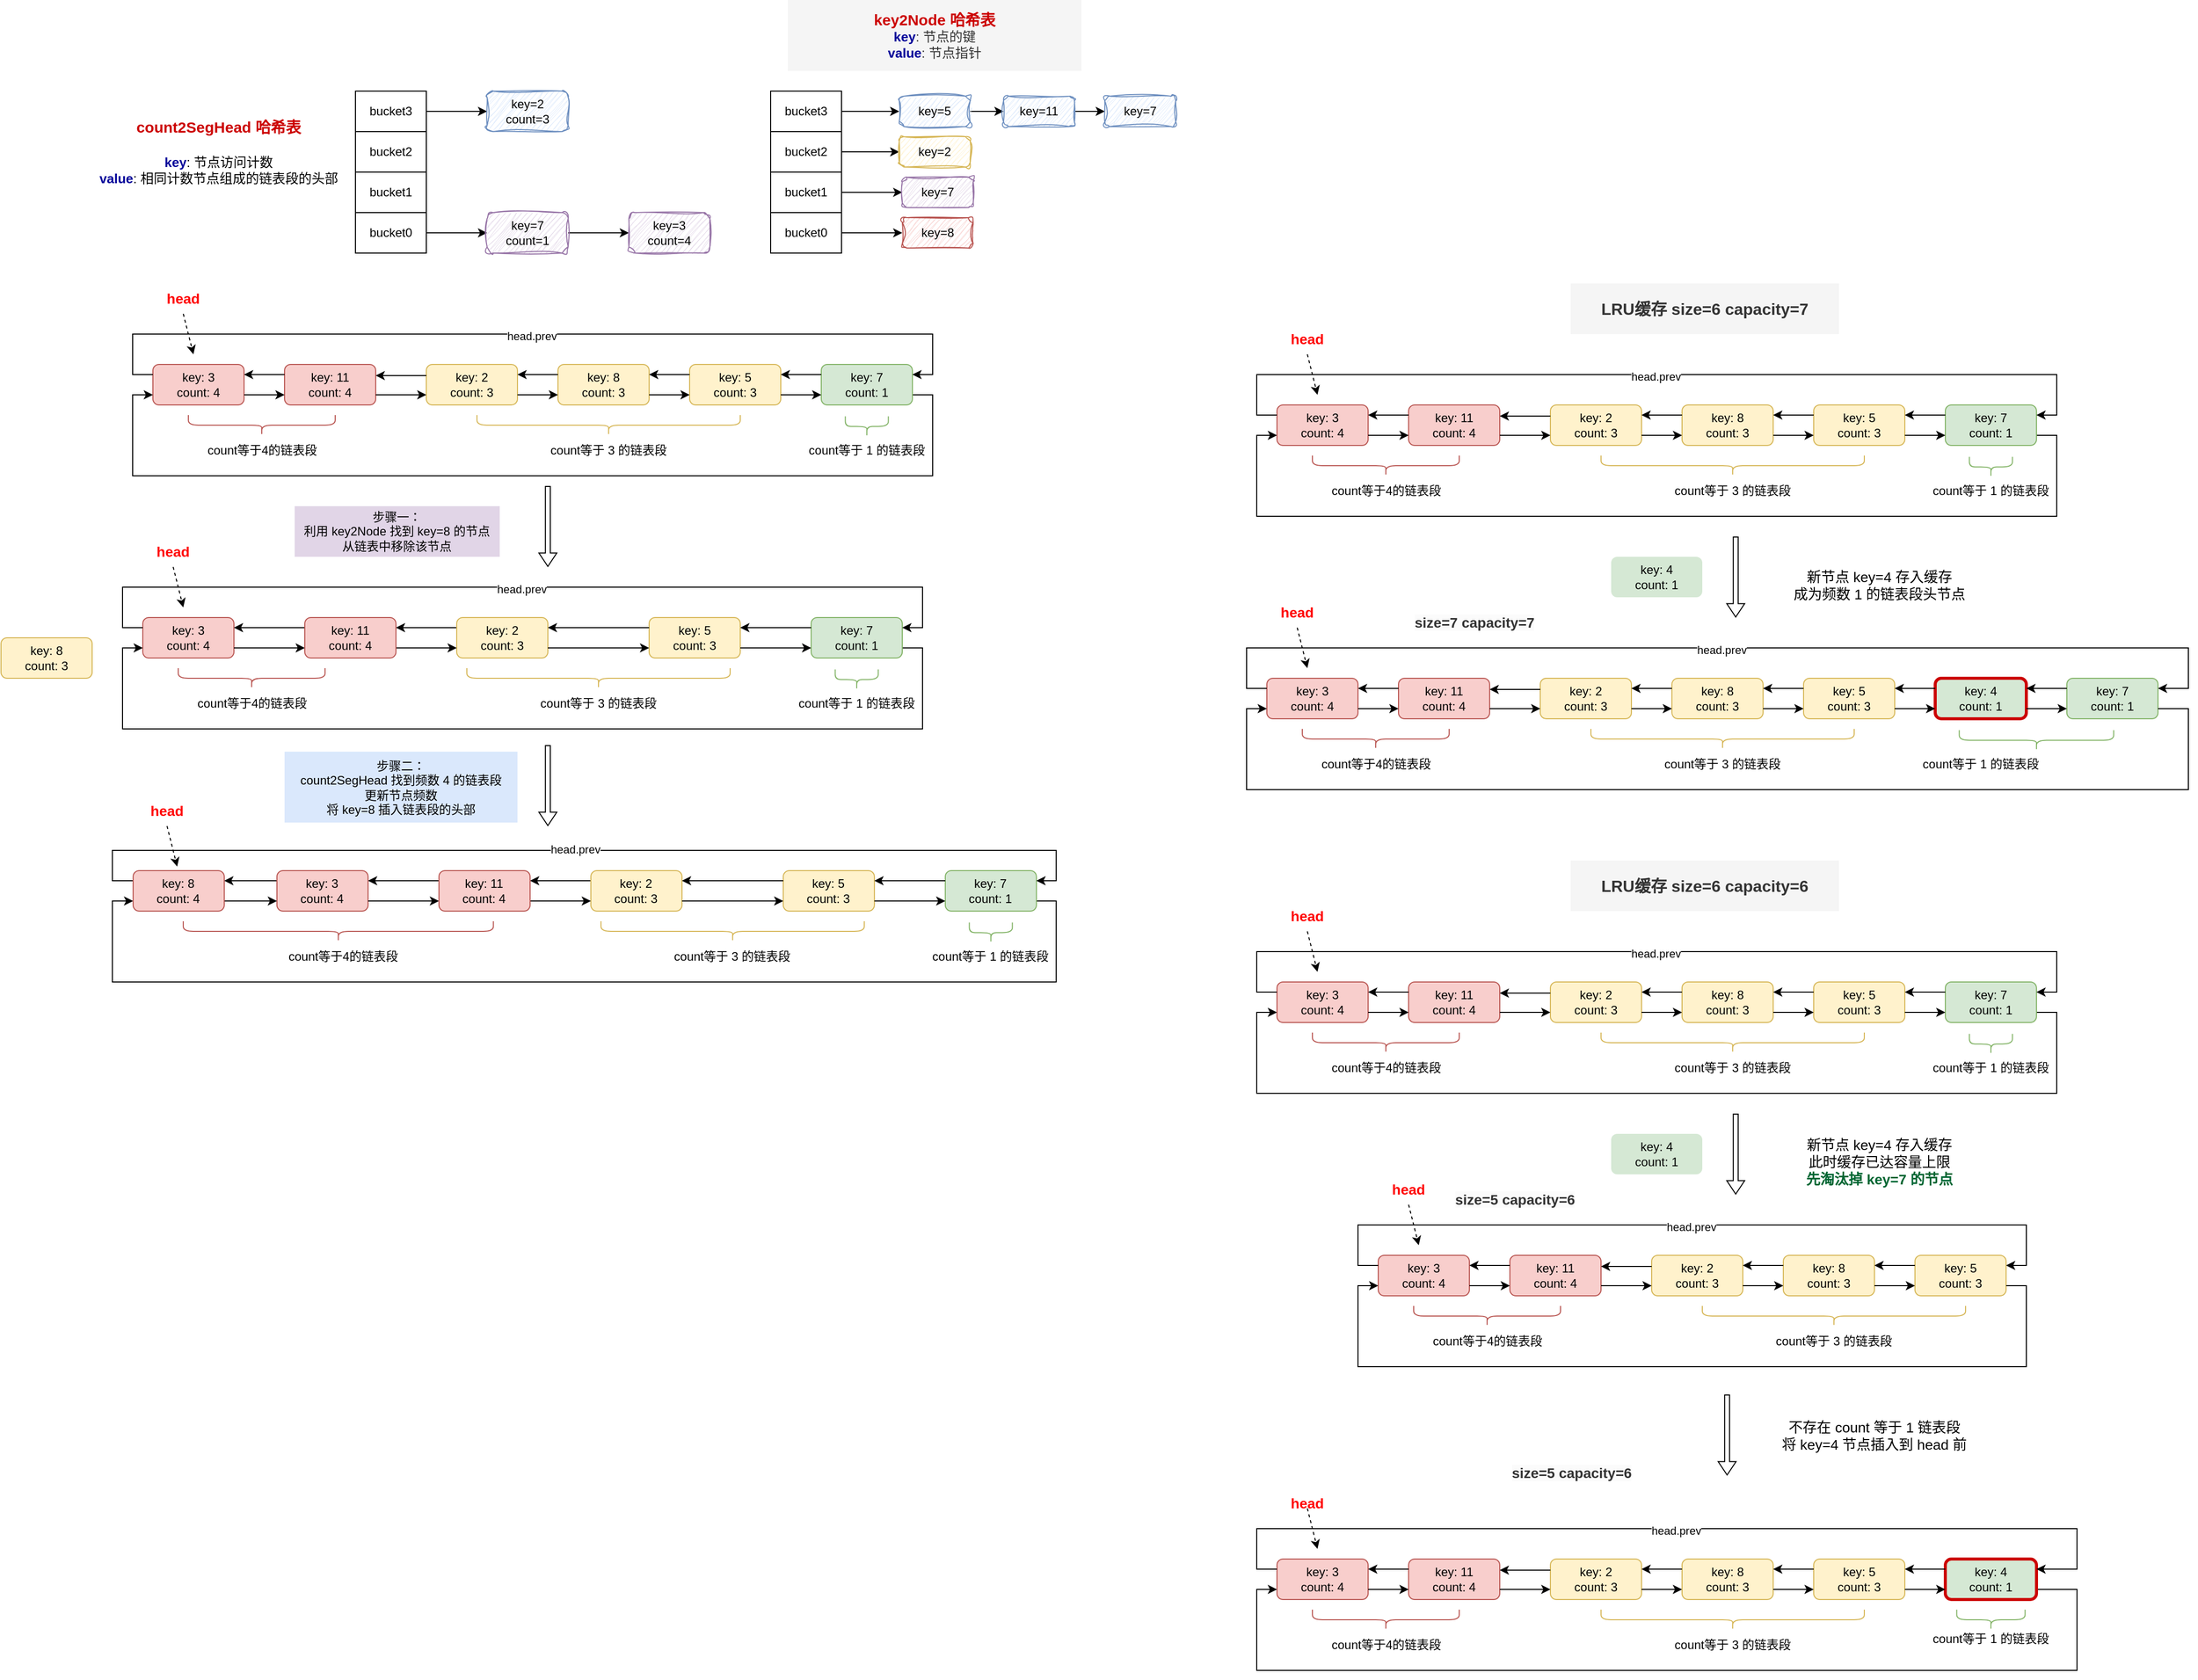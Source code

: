 <mxfile version="24.0.7" type="github">
  <diagram name="第 1 页" id="zE9aLh8oL7LbEnzDTzKU">
    <mxGraphModel dx="2389" dy="2014" grid="1" gridSize="10" guides="1" tooltips="1" connect="1" arrows="1" fold="1" page="1" pageScale="1" pageWidth="827" pageHeight="1169" math="0" shadow="0">
      <root>
        <mxCell id="0" />
        <mxCell id="1" parent="0" />
        <mxCell id="ZwX-LrS2RoOKR6G2F7I0-1" value="key: 3&lt;div&gt;count: 4&lt;/div&gt;" style="rounded=1;whiteSpace=wrap;html=1;fillColor=#f8cecc;strokeColor=#b85450;" parent="1" vertex="1">
          <mxGeometry x="90" y="240" width="90" height="40" as="geometry" />
        </mxCell>
        <mxCell id="ZwX-LrS2RoOKR6G2F7I0-6" value="key: 11&lt;div&gt;&lt;span style=&quot;background-color: initial;&quot;&gt;count: 4&lt;/span&gt;&lt;/div&gt;" style="rounded=1;whiteSpace=wrap;html=1;fillColor=#f8cecc;strokeColor=#b85450;" parent="1" vertex="1">
          <mxGeometry x="220" y="240" width="90" height="40" as="geometry" />
        </mxCell>
        <mxCell id="ZwX-LrS2RoOKR6G2F7I0-7" value="key: 2&lt;div&gt;count: 3&lt;/div&gt;" style="rounded=1;whiteSpace=wrap;html=1;fillColor=#fff2cc;strokeColor=#d6b656;" parent="1" vertex="1">
          <mxGeometry x="360" y="240" width="90" height="40" as="geometry" />
        </mxCell>
        <mxCell id="ZwX-LrS2RoOKR6G2F7I0-8" value="key: 8&lt;div&gt;count: 3&lt;/div&gt;" style="rounded=1;whiteSpace=wrap;html=1;fillColor=#fff2cc;strokeColor=#d6b656;" parent="1" vertex="1">
          <mxGeometry x="490" y="240" width="90" height="40" as="geometry" />
        </mxCell>
        <mxCell id="ZwX-LrS2RoOKR6G2F7I0-9" value="key: 5&lt;div&gt;count: 3&lt;/div&gt;" style="rounded=1;whiteSpace=wrap;html=1;fillColor=#fff2cc;strokeColor=#d6b656;" parent="1" vertex="1">
          <mxGeometry x="620" y="240" width="90" height="40" as="geometry" />
        </mxCell>
        <mxCell id="ZwX-LrS2RoOKR6G2F7I0-35" style="edgeStyle=orthogonalEdgeStyle;rounded=0;orthogonalLoop=1;jettySize=auto;html=1;exitX=1;exitY=0.75;exitDx=0;exitDy=0;entryX=0;entryY=0.75;entryDx=0;entryDy=0;" parent="1" source="ZwX-LrS2RoOKR6G2F7I0-10" target="ZwX-LrS2RoOKR6G2F7I0-1" edge="1">
          <mxGeometry relative="1" as="geometry">
            <Array as="points">
              <mxPoint x="860" y="270" />
              <mxPoint x="860" y="350" />
              <mxPoint x="70" y="350" />
              <mxPoint x="70" y="270" />
            </Array>
          </mxGeometry>
        </mxCell>
        <mxCell id="ZwX-LrS2RoOKR6G2F7I0-10" value="key: 7&lt;div&gt;count: 1&lt;/div&gt;" style="rounded=1;whiteSpace=wrap;html=1;fillColor=#d5e8d4;strokeColor=#82b366;" parent="1" vertex="1">
          <mxGeometry x="750" y="240" width="90" height="40" as="geometry" />
        </mxCell>
        <mxCell id="ZwX-LrS2RoOKR6G2F7I0-11" value="" style="endArrow=classic;html=1;rounded=0;exitX=0;exitY=0.25;exitDx=0;exitDy=0;entryX=1;entryY=0.25;entryDx=0;entryDy=0;" parent="1" source="ZwX-LrS2RoOKR6G2F7I0-6" target="ZwX-LrS2RoOKR6G2F7I0-1" edge="1">
          <mxGeometry width="50" height="50" relative="1" as="geometry">
            <mxPoint x="250" y="390" as="sourcePoint" />
            <mxPoint x="300" y="340" as="targetPoint" />
          </mxGeometry>
        </mxCell>
        <mxCell id="ZwX-LrS2RoOKR6G2F7I0-12" value="" style="endArrow=classic;html=1;rounded=0;exitX=1;exitY=0.75;exitDx=0;exitDy=0;entryX=0;entryY=0.75;entryDx=0;entryDy=0;" parent="1" source="ZwX-LrS2RoOKR6G2F7I0-1" target="ZwX-LrS2RoOKR6G2F7I0-6" edge="1">
          <mxGeometry width="50" height="50" relative="1" as="geometry">
            <mxPoint x="250" y="410" as="sourcePoint" />
            <mxPoint x="300" y="360" as="targetPoint" />
          </mxGeometry>
        </mxCell>
        <mxCell id="ZwX-LrS2RoOKR6G2F7I0-13" value="" style="endArrow=classic;html=1;rounded=0;entryX=1;entryY=0.75;entryDx=0;entryDy=0;exitX=0;exitY=0.75;exitDx=0;exitDy=0;" parent="1" edge="1">
          <mxGeometry width="50" height="50" relative="1" as="geometry">
            <mxPoint x="360" y="251" as="sourcePoint" />
            <mxPoint x="310" y="251" as="targetPoint" />
          </mxGeometry>
        </mxCell>
        <mxCell id="ZwX-LrS2RoOKR6G2F7I0-14" value="" style="endArrow=classic;html=1;rounded=0;exitX=0;exitY=0.25;exitDx=0;exitDy=0;entryX=1;entryY=0.25;entryDx=0;entryDy=0;" parent="1" source="ZwX-LrS2RoOKR6G2F7I0-8" target="ZwX-LrS2RoOKR6G2F7I0-7" edge="1">
          <mxGeometry width="50" height="50" relative="1" as="geometry">
            <mxPoint x="460" y="380" as="sourcePoint" />
            <mxPoint x="510" y="330" as="targetPoint" />
          </mxGeometry>
        </mxCell>
        <mxCell id="ZwX-LrS2RoOKR6G2F7I0-15" value="" style="endArrow=classic;html=1;rounded=0;exitX=1;exitY=0.75;exitDx=0;exitDy=0;entryX=0;entryY=0.75;entryDx=0;entryDy=0;" parent="1" source="ZwX-LrS2RoOKR6G2F7I0-6" target="ZwX-LrS2RoOKR6G2F7I0-7" edge="1">
          <mxGeometry width="50" height="50" relative="1" as="geometry">
            <mxPoint x="230" y="380" as="sourcePoint" />
            <mxPoint x="280" y="330" as="targetPoint" />
          </mxGeometry>
        </mxCell>
        <mxCell id="ZwX-LrS2RoOKR6G2F7I0-16" value="" style="endArrow=classic;html=1;rounded=0;exitX=1;exitY=0.75;exitDx=0;exitDy=0;entryX=0;entryY=0.75;entryDx=0;entryDy=0;" parent="1" source="ZwX-LrS2RoOKR6G2F7I0-7" target="ZwX-LrS2RoOKR6G2F7I0-8" edge="1">
          <mxGeometry width="50" height="50" relative="1" as="geometry">
            <mxPoint x="480" y="360" as="sourcePoint" />
            <mxPoint x="530" y="310" as="targetPoint" />
          </mxGeometry>
        </mxCell>
        <mxCell id="ZwX-LrS2RoOKR6G2F7I0-17" value="" style="endArrow=classic;html=1;rounded=0;exitX=1;exitY=0.75;exitDx=0;exitDy=0;entryX=0;entryY=0.75;entryDx=0;entryDy=0;" parent="1" source="ZwX-LrS2RoOKR6G2F7I0-8" target="ZwX-LrS2RoOKR6G2F7I0-9" edge="1">
          <mxGeometry width="50" height="50" relative="1" as="geometry">
            <mxPoint x="610" y="370" as="sourcePoint" />
            <mxPoint x="660" y="320" as="targetPoint" />
          </mxGeometry>
        </mxCell>
        <mxCell id="ZwX-LrS2RoOKR6G2F7I0-18" value="" style="endArrow=classic;html=1;rounded=0;exitX=1;exitY=0.75;exitDx=0;exitDy=0;entryX=0;entryY=0.75;entryDx=0;entryDy=0;" parent="1" source="ZwX-LrS2RoOKR6G2F7I0-9" target="ZwX-LrS2RoOKR6G2F7I0-10" edge="1">
          <mxGeometry width="50" height="50" relative="1" as="geometry">
            <mxPoint x="710" y="380" as="sourcePoint" />
            <mxPoint x="760" y="330" as="targetPoint" />
          </mxGeometry>
        </mxCell>
        <mxCell id="ZwX-LrS2RoOKR6G2F7I0-19" value="" style="endArrow=classic;html=1;rounded=0;exitX=0;exitY=0.25;exitDx=0;exitDy=0;entryX=1;entryY=0.25;entryDx=0;entryDy=0;" parent="1" source="ZwX-LrS2RoOKR6G2F7I0-9" target="ZwX-LrS2RoOKR6G2F7I0-8" edge="1">
          <mxGeometry width="50" height="50" relative="1" as="geometry">
            <mxPoint x="660" y="380" as="sourcePoint" />
            <mxPoint x="710" y="330" as="targetPoint" />
          </mxGeometry>
        </mxCell>
        <mxCell id="ZwX-LrS2RoOKR6G2F7I0-20" value="" style="endArrow=classic;html=1;rounded=0;exitX=0;exitY=0.25;exitDx=0;exitDy=0;entryX=1;entryY=0.25;entryDx=0;entryDy=0;" parent="1" source="ZwX-LrS2RoOKR6G2F7I0-10" target="ZwX-LrS2RoOKR6G2F7I0-9" edge="1">
          <mxGeometry width="50" height="50" relative="1" as="geometry">
            <mxPoint x="700" y="410" as="sourcePoint" />
            <mxPoint x="750" y="360" as="targetPoint" />
          </mxGeometry>
        </mxCell>
        <mxCell id="ZwX-LrS2RoOKR6G2F7I0-21" value="" style="endArrow=classic;html=1;rounded=0;dashed=1;" parent="1" edge="1">
          <mxGeometry width="50" height="50" relative="1" as="geometry">
            <mxPoint x="120" y="190" as="sourcePoint" />
            <mxPoint x="130" y="230" as="targetPoint" />
          </mxGeometry>
        </mxCell>
        <mxCell id="ZwX-LrS2RoOKR6G2F7I0-22" value="head" style="text;html=1;align=center;verticalAlign=middle;whiteSpace=wrap;rounded=0;fontSize=14;fontStyle=1;fontColor=#FF0000;" parent="1" vertex="1">
          <mxGeometry x="90" y="160" width="60" height="30" as="geometry" />
        </mxCell>
        <mxCell id="ZwX-LrS2RoOKR6G2F7I0-23" value="" style="shape=curlyBracket;whiteSpace=wrap;html=1;rounded=1;flipH=1;labelPosition=right;verticalLabelPosition=middle;align=left;verticalAlign=middle;size=0.5;rotation=90;fillColor=#fff2cc;strokeColor=#d6b656;" parent="1" vertex="1">
          <mxGeometry x="530" y="170" width="20" height="260" as="geometry" />
        </mxCell>
        <mxCell id="ZwX-LrS2RoOKR6G2F7I0-25" value="" style="shape=curlyBracket;whiteSpace=wrap;html=1;rounded=1;flipH=1;labelPosition=right;verticalLabelPosition=middle;align=left;verticalAlign=middle;size=0.5;rotation=90;fillColor=#f8cecc;strokeColor=#b85450;" parent="1" vertex="1">
          <mxGeometry x="187.5" y="227.5" width="20" height="145" as="geometry" />
        </mxCell>
        <mxCell id="ZwX-LrS2RoOKR6G2F7I0-26" value="" style="shape=curlyBracket;whiteSpace=wrap;html=1;rounded=1;flipH=1;labelPosition=right;verticalLabelPosition=middle;align=left;verticalAlign=middle;size=0.5;rotation=90;fillColor=#d5e8d4;strokeColor=#82b366;" parent="1" vertex="1">
          <mxGeometry x="785" y="280" width="20" height="42.5" as="geometry" />
        </mxCell>
        <mxCell id="ZwX-LrS2RoOKR6G2F7I0-27" value="count等于4的链表段" style="text;html=1;align=center;verticalAlign=middle;whiteSpace=wrap;rounded=0;" parent="1" vertex="1">
          <mxGeometry x="131.5" y="310" width="132" height="30" as="geometry" />
        </mxCell>
        <mxCell id="ZwX-LrS2RoOKR6G2F7I0-28" value="count等于 3 的链表段" style="text;html=1;align=center;verticalAlign=middle;whiteSpace=wrap;rounded=0;" parent="1" vertex="1">
          <mxGeometry x="474" y="310" width="132" height="30" as="geometry" />
        </mxCell>
        <mxCell id="ZwX-LrS2RoOKR6G2F7I0-29" value="count等于 1 的链表段" style="text;html=1;align=center;verticalAlign=middle;whiteSpace=wrap;rounded=0;" parent="1" vertex="1">
          <mxGeometry x="729" y="310" width="132" height="30" as="geometry" />
        </mxCell>
        <mxCell id="ZwX-LrS2RoOKR6G2F7I0-30" value="" style="endArrow=classic;html=1;rounded=0;exitX=0;exitY=0.25;exitDx=0;exitDy=0;edgeStyle=orthogonalEdgeStyle;" parent="1" source="ZwX-LrS2RoOKR6G2F7I0-1" edge="1">
          <mxGeometry width="50" height="50" relative="1" as="geometry">
            <mxPoint x="100" y="390" as="sourcePoint" />
            <mxPoint x="840" y="250" as="targetPoint" />
            <Array as="points">
              <mxPoint x="70" y="250" />
              <mxPoint x="70" y="210" />
              <mxPoint x="860" y="210" />
              <mxPoint x="860" y="250" />
            </Array>
          </mxGeometry>
        </mxCell>
        <mxCell id="ZwX-LrS2RoOKR6G2F7I0-34" value="head.prev" style="edgeLabel;html=1;align=center;verticalAlign=middle;resizable=0;points=[];" parent="ZwX-LrS2RoOKR6G2F7I0-30" vertex="1" connectable="0">
          <mxGeometry x="-0.003" y="-2" relative="1" as="geometry">
            <mxPoint as="offset" />
          </mxGeometry>
        </mxCell>
        <mxCell id="ZwX-LrS2RoOKR6G2F7I0-68" style="edgeStyle=orthogonalEdgeStyle;rounded=0;orthogonalLoop=1;jettySize=auto;html=1;entryX=0;entryY=0.5;entryDx=0;entryDy=0;" parent="1" source="ZwX-LrS2RoOKR6G2F7I0-57" target="ZwX-LrS2RoOKR6G2F7I0-65" edge="1">
          <mxGeometry relative="1" as="geometry" />
        </mxCell>
        <mxCell id="ZwX-LrS2RoOKR6G2F7I0-57" value="bucket3" style="rounded=0;whiteSpace=wrap;html=1;" parent="1" vertex="1">
          <mxGeometry x="290" y="-30" width="70" height="40" as="geometry" />
        </mxCell>
        <mxCell id="ZwX-LrS2RoOKR6G2F7I0-58" value="bucket2" style="rounded=0;whiteSpace=wrap;html=1;" parent="1" vertex="1">
          <mxGeometry x="290" y="10" width="70" height="40" as="geometry" />
        </mxCell>
        <mxCell id="ZwX-LrS2RoOKR6G2F7I0-59" value="bucket1" style="rounded=0;whiteSpace=wrap;html=1;" parent="1" vertex="1">
          <mxGeometry x="290" y="50" width="70" height="40" as="geometry" />
        </mxCell>
        <mxCell id="ZwX-LrS2RoOKR6G2F7I0-62" style="edgeStyle=orthogonalEdgeStyle;rounded=0;orthogonalLoop=1;jettySize=auto;html=1;" parent="1" source="ZwX-LrS2RoOKR6G2F7I0-61" target="ZwX-LrS2RoOKR6G2F7I0-64" edge="1">
          <mxGeometry relative="1" as="geometry">
            <mxPoint x="410" y="110" as="targetPoint" />
          </mxGeometry>
        </mxCell>
        <mxCell id="ZwX-LrS2RoOKR6G2F7I0-61" value="bucket0" style="rounded=0;whiteSpace=wrap;html=1;" parent="1" vertex="1">
          <mxGeometry x="290" y="90" width="70" height="40" as="geometry" />
        </mxCell>
        <mxCell id="ZwX-LrS2RoOKR6G2F7I0-66" style="edgeStyle=orthogonalEdgeStyle;rounded=0;orthogonalLoop=1;jettySize=auto;html=1;entryX=0;entryY=0.5;entryDx=0;entryDy=0;" parent="1" source="ZwX-LrS2RoOKR6G2F7I0-64" target="ZwX-LrS2RoOKR6G2F7I0-67" edge="1">
          <mxGeometry relative="1" as="geometry">
            <mxPoint x="560" y="110" as="targetPoint" />
          </mxGeometry>
        </mxCell>
        <mxCell id="ZwX-LrS2RoOKR6G2F7I0-64" value="&lt;div&gt;key=7&lt;/div&gt;count=1" style="rounded=1;whiteSpace=wrap;html=1;sketch=1;curveFitting=1;jiggle=2;fillColor=#e1d5e7;strokeColor=#9673a6;" parent="1" vertex="1">
          <mxGeometry x="420" y="90" width="80" height="40" as="geometry" />
        </mxCell>
        <mxCell id="ZwX-LrS2RoOKR6G2F7I0-65" value="&lt;div&gt;key=2&lt;/div&gt;count=3" style="rounded=1;whiteSpace=wrap;html=1;fillColor=#dae8fc;strokeColor=#6c8ebf;sketch=1;curveFitting=1;jiggle=2;" parent="1" vertex="1">
          <mxGeometry x="420" y="-30" width="80" height="40" as="geometry" />
        </mxCell>
        <mxCell id="ZwX-LrS2RoOKR6G2F7I0-67" value="&lt;div&gt;key=3&lt;/div&gt;count=4" style="rounded=1;whiteSpace=wrap;html=1;sketch=1;curveFitting=1;jiggle=2;fillColor=#e1d5e7;strokeColor=#9673a6;" parent="1" vertex="1">
          <mxGeometry x="560" y="90" width="80" height="40" as="geometry" />
        </mxCell>
        <mxCell id="ZwX-LrS2RoOKR6G2F7I0-70" value="&lt;div&gt;&lt;font color=&quot;#cc0000&quot;&gt;&lt;span style=&quot;font-size: 15px; font-weight: 700;&quot;&gt;count2SegHead 哈希表&lt;/span&gt;&lt;br&gt;&lt;/font&gt;&lt;/div&gt;&lt;div&gt;&lt;font color=&quot;#cc0000&quot;&gt;&lt;span style=&quot;font-size: 15px; font-weight: 700;&quot;&gt;&lt;br&gt;&lt;/span&gt;&lt;/font&gt;&lt;/div&gt;&lt;font style=&quot;font-size: 13px;&quot;&gt;&lt;font color=&quot;#000099&quot;&gt;&lt;b&gt;key&lt;/b&gt;&lt;/font&gt;: 节点访问计数&lt;/font&gt;&lt;div style=&quot;font-size: 13px;&quot;&gt;&lt;font style=&quot;font-size: 13px;&quot;&gt;&lt;font color=&quot;#000099&quot;&gt;&lt;b&gt;value&lt;/b&gt;&lt;/font&gt;: 相同计数节点组成的链表段的头部&lt;/font&gt;&lt;/div&gt;" style="text;html=1;align=center;verticalAlign=middle;whiteSpace=wrap;rounded=0;" parent="1" vertex="1">
          <mxGeometry x="10" y="5" width="290" height="50" as="geometry" />
        </mxCell>
        <mxCell id="ZwX-LrS2RoOKR6G2F7I0-71" value="key: 3&lt;div&gt;count: 4&lt;/div&gt;" style="rounded=1;whiteSpace=wrap;html=1;fillColor=#f8cecc;strokeColor=#b85450;" parent="1" vertex="1">
          <mxGeometry x="80" y="490" width="90" height="40" as="geometry" />
        </mxCell>
        <mxCell id="ZwX-LrS2RoOKR6G2F7I0-125" style="edgeStyle=orthogonalEdgeStyle;rounded=0;orthogonalLoop=1;jettySize=auto;html=1;exitX=0;exitY=0.25;exitDx=0;exitDy=0;entryX=1;entryY=0.25;entryDx=0;entryDy=0;" parent="1" source="ZwX-LrS2RoOKR6G2F7I0-73" target="ZwX-LrS2RoOKR6G2F7I0-72" edge="1">
          <mxGeometry relative="1" as="geometry" />
        </mxCell>
        <mxCell id="ZwX-LrS2RoOKR6G2F7I0-73" value="key: 2&lt;div&gt;count: 3&lt;/div&gt;" style="rounded=1;whiteSpace=wrap;html=1;fillColor=#fff2cc;strokeColor=#d6b656;" parent="1" vertex="1">
          <mxGeometry x="390" y="490" width="90" height="40" as="geometry" />
        </mxCell>
        <mxCell id="ZwX-LrS2RoOKR6G2F7I0-75" value="key: 5&lt;div&gt;count: 3&lt;/div&gt;" style="rounded=1;whiteSpace=wrap;html=1;fillColor=#fff2cc;strokeColor=#d6b656;" parent="1" vertex="1">
          <mxGeometry x="580" y="490" width="90" height="40" as="geometry" />
        </mxCell>
        <mxCell id="ZwX-LrS2RoOKR6G2F7I0-76" style="edgeStyle=orthogonalEdgeStyle;rounded=0;orthogonalLoop=1;jettySize=auto;html=1;exitX=1;exitY=0.75;exitDx=0;exitDy=0;entryX=0;entryY=0.75;entryDx=0;entryDy=0;" parent="1" source="ZwX-LrS2RoOKR6G2F7I0-77" target="ZwX-LrS2RoOKR6G2F7I0-71" edge="1">
          <mxGeometry relative="1" as="geometry">
            <Array as="points">
              <mxPoint x="850" y="520" />
              <mxPoint x="850" y="600" />
              <mxPoint x="60" y="600" />
              <mxPoint x="60" y="520" />
            </Array>
          </mxGeometry>
        </mxCell>
        <mxCell id="ZwX-LrS2RoOKR6G2F7I0-77" value="key: 7&lt;div&gt;count: 1&lt;/div&gt;" style="rounded=1;whiteSpace=wrap;html=1;fillColor=#d5e8d4;strokeColor=#82b366;" parent="1" vertex="1">
          <mxGeometry x="740" y="490" width="90" height="40" as="geometry" />
        </mxCell>
        <mxCell id="ZwX-LrS2RoOKR6G2F7I0-78" value="" style="endArrow=classic;html=1;rounded=0;exitX=0;exitY=0.25;exitDx=0;exitDy=0;entryX=1;entryY=0.25;entryDx=0;entryDy=0;" parent="1" source="ZwX-LrS2RoOKR6G2F7I0-72" target="ZwX-LrS2RoOKR6G2F7I0-71" edge="1">
          <mxGeometry width="50" height="50" relative="1" as="geometry">
            <mxPoint x="240" y="640" as="sourcePoint" />
            <mxPoint x="290" y="590" as="targetPoint" />
          </mxGeometry>
        </mxCell>
        <mxCell id="ZwX-LrS2RoOKR6G2F7I0-79" value="" style="endArrow=classic;html=1;rounded=0;exitX=1;exitY=0.75;exitDx=0;exitDy=0;entryX=0;entryY=0.75;entryDx=0;entryDy=0;" parent="1" source="ZwX-LrS2RoOKR6G2F7I0-71" target="ZwX-LrS2RoOKR6G2F7I0-72" edge="1">
          <mxGeometry width="50" height="50" relative="1" as="geometry">
            <mxPoint x="240" y="660" as="sourcePoint" />
            <mxPoint x="290" y="610" as="targetPoint" />
          </mxGeometry>
        </mxCell>
        <mxCell id="ZwX-LrS2RoOKR6G2F7I0-80" value="" style="endArrow=classic;html=1;rounded=0;entryX=1;entryY=0.75;entryDx=0;entryDy=0;exitX=0;exitY=0.25;exitDx=0;exitDy=0;" parent="1" source="ZwX-LrS2RoOKR6G2F7I0-72" edge="1">
          <mxGeometry width="50" height="50" relative="1" as="geometry">
            <mxPoint x="350" y="501" as="sourcePoint" />
            <mxPoint x="300" y="501" as="targetPoint" />
          </mxGeometry>
        </mxCell>
        <mxCell id="ZwX-LrS2RoOKR6G2F7I0-82" value="" style="endArrow=classic;html=1;rounded=0;exitX=1;exitY=0.75;exitDx=0;exitDy=0;entryX=0;entryY=0.75;entryDx=0;entryDy=0;" parent="1" source="ZwX-LrS2RoOKR6G2F7I0-72" target="ZwX-LrS2RoOKR6G2F7I0-73" edge="1">
          <mxGeometry width="50" height="50" relative="1" as="geometry">
            <mxPoint x="220" y="630" as="sourcePoint" />
            <mxPoint x="270" y="580" as="targetPoint" />
          </mxGeometry>
        </mxCell>
        <mxCell id="ZwX-LrS2RoOKR6G2F7I0-84" value="" style="endArrow=classic;html=1;rounded=0;exitX=1;exitY=0.75;exitDx=0;exitDy=0;entryX=0;entryY=0.75;entryDx=0;entryDy=0;" parent="1" source="ZwX-LrS2RoOKR6G2F7I0-73" target="ZwX-LrS2RoOKR6G2F7I0-75" edge="1">
          <mxGeometry width="50" height="50" relative="1" as="geometry">
            <mxPoint x="570" y="520" as="sourcePoint" />
            <mxPoint x="650" y="570" as="targetPoint" />
          </mxGeometry>
        </mxCell>
        <mxCell id="ZwX-LrS2RoOKR6G2F7I0-85" value="" style="endArrow=classic;html=1;rounded=0;exitX=1;exitY=0.75;exitDx=0;exitDy=0;entryX=0;entryY=0.75;entryDx=0;entryDy=0;" parent="1" source="ZwX-LrS2RoOKR6G2F7I0-75" target="ZwX-LrS2RoOKR6G2F7I0-77" edge="1">
          <mxGeometry width="50" height="50" relative="1" as="geometry">
            <mxPoint x="700" y="630" as="sourcePoint" />
            <mxPoint x="750" y="580" as="targetPoint" />
          </mxGeometry>
        </mxCell>
        <mxCell id="ZwX-LrS2RoOKR6G2F7I0-86" value="" style="endArrow=classic;html=1;rounded=0;entryX=1;entryY=0.25;entryDx=0;entryDy=0;" parent="1" target="ZwX-LrS2RoOKR6G2F7I0-73" edge="1">
          <mxGeometry width="50" height="50" relative="1" as="geometry">
            <mxPoint x="580" y="500" as="sourcePoint" />
            <mxPoint x="570" y="500" as="targetPoint" />
          </mxGeometry>
        </mxCell>
        <mxCell id="ZwX-LrS2RoOKR6G2F7I0-87" value="" style="endArrow=classic;html=1;rounded=0;exitX=0;exitY=0.25;exitDx=0;exitDy=0;entryX=1;entryY=0.25;entryDx=0;entryDy=0;" parent="1" source="ZwX-LrS2RoOKR6G2F7I0-77" target="ZwX-LrS2RoOKR6G2F7I0-75" edge="1">
          <mxGeometry width="50" height="50" relative="1" as="geometry">
            <mxPoint x="690" y="660" as="sourcePoint" />
            <mxPoint x="740" y="610" as="targetPoint" />
          </mxGeometry>
        </mxCell>
        <mxCell id="ZwX-LrS2RoOKR6G2F7I0-88" value="" style="endArrow=classic;html=1;rounded=0;dashed=1;" parent="1" edge="1">
          <mxGeometry width="50" height="50" relative="1" as="geometry">
            <mxPoint x="110" y="440" as="sourcePoint" />
            <mxPoint x="120" y="480" as="targetPoint" />
          </mxGeometry>
        </mxCell>
        <mxCell id="ZwX-LrS2RoOKR6G2F7I0-89" value="head" style="text;html=1;align=center;verticalAlign=middle;whiteSpace=wrap;rounded=0;fontSize=14;fontStyle=1;fontColor=#FF0000;" parent="1" vertex="1">
          <mxGeometry x="80" y="410" width="60" height="30" as="geometry" />
        </mxCell>
        <mxCell id="ZwX-LrS2RoOKR6G2F7I0-90" value="" style="shape=curlyBracket;whiteSpace=wrap;html=1;rounded=1;flipH=1;labelPosition=right;verticalLabelPosition=middle;align=left;verticalAlign=middle;size=0.5;rotation=90;fillColor=#fff2cc;strokeColor=#d6b656;" parent="1" vertex="1">
          <mxGeometry x="520" y="420" width="20" height="260" as="geometry" />
        </mxCell>
        <mxCell id="ZwX-LrS2RoOKR6G2F7I0-91" value="" style="shape=curlyBracket;whiteSpace=wrap;html=1;rounded=1;flipH=1;labelPosition=right;verticalLabelPosition=middle;align=left;verticalAlign=middle;size=0.5;rotation=90;fillColor=#f8cecc;strokeColor=#b85450;" parent="1" vertex="1">
          <mxGeometry x="177.5" y="477.5" width="20" height="145" as="geometry" />
        </mxCell>
        <mxCell id="ZwX-LrS2RoOKR6G2F7I0-92" value="" style="shape=curlyBracket;whiteSpace=wrap;html=1;rounded=1;flipH=1;labelPosition=right;verticalLabelPosition=middle;align=left;verticalAlign=middle;size=0.5;rotation=90;fillColor=#d5e8d4;strokeColor=#82b366;" parent="1" vertex="1">
          <mxGeometry x="775" y="530" width="20" height="42.5" as="geometry" />
        </mxCell>
        <mxCell id="ZwX-LrS2RoOKR6G2F7I0-93" value="count等于4的链表段" style="text;html=1;align=center;verticalAlign=middle;whiteSpace=wrap;rounded=0;" parent="1" vertex="1">
          <mxGeometry x="121.5" y="560" width="132" height="30" as="geometry" />
        </mxCell>
        <mxCell id="ZwX-LrS2RoOKR6G2F7I0-94" value="count等于 3 的链表段" style="text;html=1;align=center;verticalAlign=middle;whiteSpace=wrap;rounded=0;" parent="1" vertex="1">
          <mxGeometry x="464" y="560" width="132" height="30" as="geometry" />
        </mxCell>
        <mxCell id="ZwX-LrS2RoOKR6G2F7I0-95" value="count等于 1 的链表段" style="text;html=1;align=center;verticalAlign=middle;whiteSpace=wrap;rounded=0;" parent="1" vertex="1">
          <mxGeometry x="719" y="560" width="132" height="30" as="geometry" />
        </mxCell>
        <mxCell id="ZwX-LrS2RoOKR6G2F7I0-96" value="" style="endArrow=classic;html=1;rounded=0;exitX=0;exitY=0.25;exitDx=0;exitDy=0;edgeStyle=orthogonalEdgeStyle;" parent="1" source="ZwX-LrS2RoOKR6G2F7I0-71" edge="1">
          <mxGeometry width="50" height="50" relative="1" as="geometry">
            <mxPoint x="90" y="640" as="sourcePoint" />
            <mxPoint x="830" y="500" as="targetPoint" />
            <Array as="points">
              <mxPoint x="60" y="500" />
              <mxPoint x="60" y="460" />
              <mxPoint x="850" y="460" />
              <mxPoint x="850" y="500" />
            </Array>
          </mxGeometry>
        </mxCell>
        <mxCell id="ZwX-LrS2RoOKR6G2F7I0-97" value="head.prev" style="edgeLabel;html=1;align=center;verticalAlign=middle;resizable=0;points=[];" parent="ZwX-LrS2RoOKR6G2F7I0-96" vertex="1" connectable="0">
          <mxGeometry x="-0.003" y="-2" relative="1" as="geometry">
            <mxPoint as="offset" />
          </mxGeometry>
        </mxCell>
        <mxCell id="ZwX-LrS2RoOKR6G2F7I0-98" value="" style="shape=flexArrow;endArrow=classic;html=1;rounded=0;width=4.828;endSize=4.09;endWidth=11.843;" parent="1" edge="1">
          <mxGeometry width="50" height="50" relative="1" as="geometry">
            <mxPoint x="480" y="360" as="sourcePoint" />
            <mxPoint x="480" y="440" as="targetPoint" />
          </mxGeometry>
        </mxCell>
        <mxCell id="ZwX-LrS2RoOKR6G2F7I0-100" style="edgeStyle=orthogonalEdgeStyle;rounded=0;orthogonalLoop=1;jettySize=auto;html=1;entryX=0;entryY=0.5;entryDx=0;entryDy=0;" parent="1" source="ZwX-LrS2RoOKR6G2F7I0-101" target="ZwX-LrS2RoOKR6G2F7I0-108" edge="1">
          <mxGeometry relative="1" as="geometry" />
        </mxCell>
        <mxCell id="ZwX-LrS2RoOKR6G2F7I0-101" value="bucket3" style="rounded=0;whiteSpace=wrap;html=1;" parent="1" vertex="1">
          <mxGeometry x="700" y="-30" width="70" height="40" as="geometry" />
        </mxCell>
        <mxCell id="ZwX-LrS2RoOKR6G2F7I0-116" style="edgeStyle=orthogonalEdgeStyle;rounded=0;orthogonalLoop=1;jettySize=auto;html=1;entryX=0;entryY=0.5;entryDx=0;entryDy=0;" parent="1" source="ZwX-LrS2RoOKR6G2F7I0-102" target="ZwX-LrS2RoOKR6G2F7I0-115" edge="1">
          <mxGeometry relative="1" as="geometry" />
        </mxCell>
        <mxCell id="ZwX-LrS2RoOKR6G2F7I0-102" value="bucket2" style="rounded=0;whiteSpace=wrap;html=1;" parent="1" vertex="1">
          <mxGeometry x="700" y="10" width="70" height="40" as="geometry" />
        </mxCell>
        <mxCell id="ZwX-LrS2RoOKR6G2F7I0-112" style="edgeStyle=orthogonalEdgeStyle;rounded=0;orthogonalLoop=1;jettySize=auto;html=1;entryX=0;entryY=0.5;entryDx=0;entryDy=0;" parent="1" source="ZwX-LrS2RoOKR6G2F7I0-103" target="ZwX-LrS2RoOKR6G2F7I0-111" edge="1">
          <mxGeometry relative="1" as="geometry" />
        </mxCell>
        <mxCell id="ZwX-LrS2RoOKR6G2F7I0-103" value="bucket1" style="rounded=0;whiteSpace=wrap;html=1;" parent="1" vertex="1">
          <mxGeometry x="700" y="50" width="70" height="40" as="geometry" />
        </mxCell>
        <mxCell id="ZwX-LrS2RoOKR6G2F7I0-114" style="edgeStyle=orthogonalEdgeStyle;rounded=0;orthogonalLoop=1;jettySize=auto;html=1;entryX=0;entryY=0.5;entryDx=0;entryDy=0;" parent="1" source="ZwX-LrS2RoOKR6G2F7I0-105" target="ZwX-LrS2RoOKR6G2F7I0-113" edge="1">
          <mxGeometry relative="1" as="geometry" />
        </mxCell>
        <mxCell id="ZwX-LrS2RoOKR6G2F7I0-105" value="bucket0" style="rounded=0;whiteSpace=wrap;html=1;" parent="1" vertex="1">
          <mxGeometry x="700" y="90" width="70" height="40" as="geometry" />
        </mxCell>
        <mxCell id="ZwX-LrS2RoOKR6G2F7I0-118" style="edgeStyle=orthogonalEdgeStyle;rounded=0;orthogonalLoop=1;jettySize=auto;html=1;entryX=0;entryY=0.5;entryDx=0;entryDy=0;" parent="1" source="ZwX-LrS2RoOKR6G2F7I0-108" target="ZwX-LrS2RoOKR6G2F7I0-117" edge="1">
          <mxGeometry relative="1" as="geometry" />
        </mxCell>
        <mxCell id="ZwX-LrS2RoOKR6G2F7I0-108" value="&lt;div&gt;key=5&lt;/div&gt;" style="rounded=1;whiteSpace=wrap;html=1;fillColor=#dae8fc;strokeColor=#6c8ebf;sketch=1;curveFitting=1;jiggle=2;" parent="1" vertex="1">
          <mxGeometry x="827" y="-25" width="70" height="30" as="geometry" />
        </mxCell>
        <mxCell id="ZwX-LrS2RoOKR6G2F7I0-110" value="&lt;div&gt;&lt;font color=&quot;#cc0000&quot;&gt;&lt;span style=&quot;font-size: 15px; font-weight: 700;&quot;&gt;key2Node 哈希表&lt;/span&gt;&lt;/font&gt;&lt;/div&gt;&lt;font style=&quot;font-size: 13px;&quot;&gt;&lt;font color=&quot;#000099&quot;&gt;&lt;b&gt;key&lt;/b&gt;&lt;/font&gt;: 节点的键&lt;/font&gt;&lt;div style=&quot;font-size: 13px;&quot;&gt;&lt;font style=&quot;font-size: 13px;&quot;&gt;&lt;font color=&quot;#000099&quot;&gt;&lt;b&gt;value&lt;/b&gt;&lt;/font&gt;: 节点指针&lt;/font&gt;&lt;/div&gt;" style="text;html=1;align=center;verticalAlign=middle;whiteSpace=wrap;rounded=0;fillColor=#f5f5f5;fontColor=#333333;strokeColor=none;" parent="1" vertex="1">
          <mxGeometry x="717" y="-120" width="290" height="70" as="geometry" />
        </mxCell>
        <mxCell id="ZwX-LrS2RoOKR6G2F7I0-111" value="&lt;div&gt;key=7&lt;/div&gt;" style="rounded=1;whiteSpace=wrap;html=1;sketch=1;curveFitting=1;jiggle=2;fillColor=#e1d5e7;strokeColor=#9673a6;" parent="1" vertex="1">
          <mxGeometry x="830" y="55" width="70" height="30" as="geometry" />
        </mxCell>
        <mxCell id="ZwX-LrS2RoOKR6G2F7I0-113" value="&lt;div&gt;key=8&lt;/div&gt;" style="rounded=1;whiteSpace=wrap;html=1;fillColor=#f8cecc;strokeColor=#b85450;sketch=1;curveFitting=1;jiggle=2;" parent="1" vertex="1">
          <mxGeometry x="830" y="95" width="70" height="30" as="geometry" />
        </mxCell>
        <mxCell id="ZwX-LrS2RoOKR6G2F7I0-115" value="&lt;div&gt;key=2&lt;/div&gt;" style="rounded=1;whiteSpace=wrap;html=1;fillColor=#fff2cc;strokeColor=#d6b656;sketch=1;curveFitting=1;jiggle=2;" parent="1" vertex="1">
          <mxGeometry x="827" y="15" width="70" height="30" as="geometry" />
        </mxCell>
        <mxCell id="ZwX-LrS2RoOKR6G2F7I0-120" style="edgeStyle=orthogonalEdgeStyle;rounded=0;orthogonalLoop=1;jettySize=auto;html=1;entryX=0;entryY=0.5;entryDx=0;entryDy=0;" parent="1" source="ZwX-LrS2RoOKR6G2F7I0-117" target="ZwX-LrS2RoOKR6G2F7I0-119" edge="1">
          <mxGeometry relative="1" as="geometry" />
        </mxCell>
        <mxCell id="ZwX-LrS2RoOKR6G2F7I0-117" value="&lt;div&gt;key=11&lt;/div&gt;" style="rounded=1;whiteSpace=wrap;html=1;fillColor=#dae8fc;strokeColor=#6c8ebf;sketch=1;curveFitting=1;jiggle=2;" parent="1" vertex="1">
          <mxGeometry x="930" y="-25" width="70" height="30" as="geometry" />
        </mxCell>
        <mxCell id="ZwX-LrS2RoOKR6G2F7I0-119" value="&lt;div&gt;key=7&lt;/div&gt;" style="rounded=1;whiteSpace=wrap;html=1;fillColor=#dae8fc;strokeColor=#6c8ebf;sketch=1;curveFitting=1;jiggle=2;" parent="1" vertex="1">
          <mxGeometry x="1030" y="-25" width="70" height="30" as="geometry" />
        </mxCell>
        <mxCell id="ZwX-LrS2RoOKR6G2F7I0-123" value="key: 8&lt;div&gt;count: 3&lt;/div&gt;" style="rounded=1;whiteSpace=wrap;html=1;fillColor=#fff2cc;strokeColor=#d6b656;" parent="1" vertex="1">
          <mxGeometry x="-60" y="510" width="90" height="40" as="geometry" />
        </mxCell>
        <mxCell id="ZwX-LrS2RoOKR6G2F7I0-72" value="key: 11&lt;div&gt;&lt;span style=&quot;background-color: initial;&quot;&gt;count: 4&lt;/span&gt;&lt;/div&gt;" style="rounded=1;whiteSpace=wrap;html=1;fillColor=#f8cecc;strokeColor=#b85450;" parent="1" vertex="1">
          <mxGeometry x="240" y="490" width="90" height="40" as="geometry" />
        </mxCell>
        <mxCell id="ZwX-LrS2RoOKR6G2F7I0-127" value="步骤二：&lt;div&gt;count2SegHead 找到&lt;span style=&quot;background-color: initial;&quot;&gt;频数 4 的链表段&lt;/span&gt;&lt;/div&gt;&lt;div&gt;更新节点频数&lt;/div&gt;&lt;div&gt;将 key=8 插入链表段的头部&lt;/div&gt;" style="text;html=1;align=center;verticalAlign=middle;whiteSpace=wrap;rounded=0;fillColor=#dae8fc;strokeColor=none;" parent="1" vertex="1">
          <mxGeometry x="220" y="622.5" width="230" height="70" as="geometry" />
        </mxCell>
        <mxCell id="ZwX-LrS2RoOKR6G2F7I0-154" style="edgeStyle=orthogonalEdgeStyle;rounded=0;orthogonalLoop=1;jettySize=auto;html=1;exitX=0;exitY=0.25;exitDx=0;exitDy=0;entryX=1;entryY=0.25;entryDx=0;entryDy=0;" parent="1" source="ZwX-LrS2RoOKR6G2F7I0-128" target="ZwX-LrS2RoOKR6G2F7I0-153" edge="1">
          <mxGeometry relative="1" as="geometry" />
        </mxCell>
        <mxCell id="ZwX-LrS2RoOKR6G2F7I0-128" value="key: 3&lt;div&gt;count: 4&lt;/div&gt;" style="rounded=1;whiteSpace=wrap;html=1;fillColor=#f8cecc;strokeColor=#b85450;" parent="1" vertex="1">
          <mxGeometry x="212.46" y="740" width="90" height="40" as="geometry" />
        </mxCell>
        <mxCell id="ZwX-LrS2RoOKR6G2F7I0-129" style="edgeStyle=orthogonalEdgeStyle;rounded=0;orthogonalLoop=1;jettySize=auto;html=1;exitX=0;exitY=0.25;exitDx=0;exitDy=0;entryX=1;entryY=0.25;entryDx=0;entryDy=0;" parent="1" source="ZwX-LrS2RoOKR6G2F7I0-130" target="ZwX-LrS2RoOKR6G2F7I0-152" edge="1">
          <mxGeometry relative="1" as="geometry" />
        </mxCell>
        <mxCell id="ZwX-LrS2RoOKR6G2F7I0-130" value="key: 2&lt;div&gt;count: 3&lt;/div&gt;" style="rounded=1;whiteSpace=wrap;html=1;fillColor=#fff2cc;strokeColor=#d6b656;" parent="1" vertex="1">
          <mxGeometry x="522.46" y="740" width="90" height="40" as="geometry" />
        </mxCell>
        <mxCell id="ZwX-LrS2RoOKR6G2F7I0-131" value="key: 5&lt;div&gt;count: 3&lt;/div&gt;" style="rounded=1;whiteSpace=wrap;html=1;fillColor=#fff2cc;strokeColor=#d6b656;" parent="1" vertex="1">
          <mxGeometry x="712.46" y="740" width="90" height="40" as="geometry" />
        </mxCell>
        <mxCell id="ZwX-LrS2RoOKR6G2F7I0-159" style="edgeStyle=orthogonalEdgeStyle;rounded=0;orthogonalLoop=1;jettySize=auto;html=1;exitX=1;exitY=0.75;exitDx=0;exitDy=0;entryX=0;entryY=0.75;entryDx=0;entryDy=0;" parent="1" source="ZwX-LrS2RoOKR6G2F7I0-133" target="ZwX-LrS2RoOKR6G2F7I0-153" edge="1">
          <mxGeometry relative="1" as="geometry">
            <Array as="points">
              <mxPoint x="981.96" y="770" />
              <mxPoint x="981.96" y="850" />
              <mxPoint x="49.96" y="850" />
              <mxPoint x="49.96" y="770" />
            </Array>
          </mxGeometry>
        </mxCell>
        <mxCell id="ZwX-LrS2RoOKR6G2F7I0-133" value="key: 7&lt;div&gt;count: 1&lt;/div&gt;" style="rounded=1;whiteSpace=wrap;html=1;fillColor=#d5e8d4;strokeColor=#82b366;" parent="1" vertex="1">
          <mxGeometry x="872.46" y="740" width="90" height="40" as="geometry" />
        </mxCell>
        <mxCell id="ZwX-LrS2RoOKR6G2F7I0-134" value="" style="endArrow=classic;html=1;rounded=0;exitX=0;exitY=0.25;exitDx=0;exitDy=0;entryX=1;entryY=0.25;entryDx=0;entryDy=0;" parent="1" source="ZwX-LrS2RoOKR6G2F7I0-152" target="ZwX-LrS2RoOKR6G2F7I0-128" edge="1">
          <mxGeometry width="50" height="50" relative="1" as="geometry">
            <mxPoint x="372.46" y="890" as="sourcePoint" />
            <mxPoint x="422.46" y="840" as="targetPoint" />
          </mxGeometry>
        </mxCell>
        <mxCell id="ZwX-LrS2RoOKR6G2F7I0-135" value="" style="endArrow=classic;html=1;rounded=0;exitX=1;exitY=0.75;exitDx=0;exitDy=0;entryX=0;entryY=0.75;entryDx=0;entryDy=0;" parent="1" source="ZwX-LrS2RoOKR6G2F7I0-128" target="ZwX-LrS2RoOKR6G2F7I0-152" edge="1">
          <mxGeometry width="50" height="50" relative="1" as="geometry">
            <mxPoint x="372.46" y="910" as="sourcePoint" />
            <mxPoint x="422.46" y="860" as="targetPoint" />
          </mxGeometry>
        </mxCell>
        <mxCell id="ZwX-LrS2RoOKR6G2F7I0-136" value="" style="endArrow=classic;html=1;rounded=0;entryX=1;entryY=0.75;entryDx=0;entryDy=0;exitX=0;exitY=0.25;exitDx=0;exitDy=0;" parent="1" source="ZwX-LrS2RoOKR6G2F7I0-152" edge="1">
          <mxGeometry width="50" height="50" relative="1" as="geometry">
            <mxPoint x="482.46" y="751" as="sourcePoint" />
            <mxPoint x="432.46" y="751" as="targetPoint" />
          </mxGeometry>
        </mxCell>
        <mxCell id="ZwX-LrS2RoOKR6G2F7I0-137" value="" style="endArrow=classic;html=1;rounded=0;exitX=1;exitY=0.75;exitDx=0;exitDy=0;entryX=0;entryY=0.75;entryDx=0;entryDy=0;" parent="1" source="ZwX-LrS2RoOKR6G2F7I0-152" target="ZwX-LrS2RoOKR6G2F7I0-130" edge="1">
          <mxGeometry width="50" height="50" relative="1" as="geometry">
            <mxPoint x="352.46" y="880" as="sourcePoint" />
            <mxPoint x="402.46" y="830" as="targetPoint" />
          </mxGeometry>
        </mxCell>
        <mxCell id="ZwX-LrS2RoOKR6G2F7I0-138" value="" style="endArrow=classic;html=1;rounded=0;exitX=1;exitY=0.75;exitDx=0;exitDy=0;entryX=0;entryY=0.75;entryDx=0;entryDy=0;" parent="1" source="ZwX-LrS2RoOKR6G2F7I0-130" target="ZwX-LrS2RoOKR6G2F7I0-131" edge="1">
          <mxGeometry width="50" height="50" relative="1" as="geometry">
            <mxPoint x="702.46" y="770" as="sourcePoint" />
            <mxPoint x="782.46" y="820" as="targetPoint" />
          </mxGeometry>
        </mxCell>
        <mxCell id="ZwX-LrS2RoOKR6G2F7I0-139" value="" style="endArrow=classic;html=1;rounded=0;exitX=1;exitY=0.75;exitDx=0;exitDy=0;entryX=0;entryY=0.75;entryDx=0;entryDy=0;" parent="1" source="ZwX-LrS2RoOKR6G2F7I0-131" target="ZwX-LrS2RoOKR6G2F7I0-133" edge="1">
          <mxGeometry width="50" height="50" relative="1" as="geometry">
            <mxPoint x="832.46" y="880" as="sourcePoint" />
            <mxPoint x="882.46" y="830" as="targetPoint" />
          </mxGeometry>
        </mxCell>
        <mxCell id="ZwX-LrS2RoOKR6G2F7I0-140" value="" style="endArrow=classic;html=1;rounded=0;entryX=1;entryY=0.25;entryDx=0;entryDy=0;" parent="1" target="ZwX-LrS2RoOKR6G2F7I0-130" edge="1">
          <mxGeometry width="50" height="50" relative="1" as="geometry">
            <mxPoint x="712.46" y="750" as="sourcePoint" />
            <mxPoint x="702.46" y="750" as="targetPoint" />
          </mxGeometry>
        </mxCell>
        <mxCell id="ZwX-LrS2RoOKR6G2F7I0-141" value="" style="endArrow=classic;html=1;rounded=0;exitX=0;exitY=0.25;exitDx=0;exitDy=0;entryX=1;entryY=0.25;entryDx=0;entryDy=0;" parent="1" source="ZwX-LrS2RoOKR6G2F7I0-133" target="ZwX-LrS2RoOKR6G2F7I0-131" edge="1">
          <mxGeometry width="50" height="50" relative="1" as="geometry">
            <mxPoint x="822.46" y="910" as="sourcePoint" />
            <mxPoint x="872.46" y="860" as="targetPoint" />
          </mxGeometry>
        </mxCell>
        <mxCell id="ZwX-LrS2RoOKR6G2F7I0-142" value="" style="endArrow=classic;html=1;rounded=0;dashed=1;" parent="1" edge="1">
          <mxGeometry width="50" height="50" relative="1" as="geometry">
            <mxPoint x="103.96" y="696" as="sourcePoint" />
            <mxPoint x="113.96" y="736" as="targetPoint" />
          </mxGeometry>
        </mxCell>
        <mxCell id="ZwX-LrS2RoOKR6G2F7I0-143" value="head" style="text;html=1;align=center;verticalAlign=middle;whiteSpace=wrap;rounded=0;fontSize=14;fontStyle=1;fontColor=#FF0000;" parent="1" vertex="1">
          <mxGeometry x="73.96" y="666" width="60" height="30" as="geometry" />
        </mxCell>
        <mxCell id="ZwX-LrS2RoOKR6G2F7I0-144" value="" style="shape=curlyBracket;whiteSpace=wrap;html=1;rounded=1;flipH=1;labelPosition=right;verticalLabelPosition=middle;align=left;verticalAlign=middle;size=0.5;rotation=90;fillColor=#fff2cc;strokeColor=#d6b656;" parent="1" vertex="1">
          <mxGeometry x="652.46" y="670" width="20" height="260" as="geometry" />
        </mxCell>
        <mxCell id="ZwX-LrS2RoOKR6G2F7I0-145" value="" style="shape=curlyBracket;whiteSpace=wrap;html=1;rounded=1;flipH=1;labelPosition=right;verticalLabelPosition=middle;align=left;verticalAlign=middle;size=0.5;rotation=90;fillColor=#f8cecc;strokeColor=#b85450;" parent="1" vertex="1">
          <mxGeometry x="263.09" y="646.87" width="20" height="306.25" as="geometry" />
        </mxCell>
        <mxCell id="ZwX-LrS2RoOKR6G2F7I0-146" value="" style="shape=curlyBracket;whiteSpace=wrap;html=1;rounded=1;flipH=1;labelPosition=right;verticalLabelPosition=middle;align=left;verticalAlign=middle;size=0.5;rotation=90;fillColor=#d5e8d4;strokeColor=#82b366;" parent="1" vertex="1">
          <mxGeometry x="907.46" y="780" width="20" height="42.5" as="geometry" />
        </mxCell>
        <mxCell id="ZwX-LrS2RoOKR6G2F7I0-147" value="count等于4的链表段" style="text;html=1;align=center;verticalAlign=middle;whiteSpace=wrap;rounded=0;" parent="1" vertex="1">
          <mxGeometry x="212.46" y="810" width="132" height="30" as="geometry" />
        </mxCell>
        <mxCell id="ZwX-LrS2RoOKR6G2F7I0-148" value="count等于 3 的链表段" style="text;html=1;align=center;verticalAlign=middle;whiteSpace=wrap;rounded=0;" parent="1" vertex="1">
          <mxGeometry x="596.46" y="810" width="132" height="30" as="geometry" />
        </mxCell>
        <mxCell id="ZwX-LrS2RoOKR6G2F7I0-149" value="count等于 1 的链表段" style="text;html=1;align=center;verticalAlign=middle;whiteSpace=wrap;rounded=0;" parent="1" vertex="1">
          <mxGeometry x="851.46" y="810" width="132" height="30" as="geometry" />
        </mxCell>
        <mxCell id="ZwX-LrS2RoOKR6G2F7I0-152" value="key: 11&lt;div&gt;&lt;span style=&quot;background-color: initial;&quot;&gt;count: 4&lt;/span&gt;&lt;/div&gt;" style="rounded=1;whiteSpace=wrap;html=1;fillColor=#f8cecc;strokeColor=#b85450;" parent="1" vertex="1">
          <mxGeometry x="372.46" y="740" width="90" height="40" as="geometry" />
        </mxCell>
        <mxCell id="ZwX-LrS2RoOKR6G2F7I0-155" style="edgeStyle=orthogonalEdgeStyle;rounded=0;orthogonalLoop=1;jettySize=auto;html=1;exitX=1;exitY=0.75;exitDx=0;exitDy=0;entryX=0;entryY=0.75;entryDx=0;entryDy=0;" parent="1" source="ZwX-LrS2RoOKR6G2F7I0-153" target="ZwX-LrS2RoOKR6G2F7I0-128" edge="1">
          <mxGeometry relative="1" as="geometry" />
        </mxCell>
        <mxCell id="ZwX-LrS2RoOKR6G2F7I0-156" style="edgeStyle=orthogonalEdgeStyle;rounded=0;orthogonalLoop=1;jettySize=auto;html=1;exitX=0;exitY=0.25;exitDx=0;exitDy=0;entryX=1;entryY=0.25;entryDx=0;entryDy=0;" parent="1" source="ZwX-LrS2RoOKR6G2F7I0-153" target="ZwX-LrS2RoOKR6G2F7I0-133" edge="1">
          <mxGeometry relative="1" as="geometry">
            <Array as="points">
              <mxPoint x="49.96" y="750" />
              <mxPoint x="49.96" y="720" />
              <mxPoint x="981.96" y="720" />
              <mxPoint x="981.96" y="750" />
            </Array>
          </mxGeometry>
        </mxCell>
        <mxCell id="ZwX-LrS2RoOKR6G2F7I0-158" value="head.prev" style="edgeLabel;html=1;align=center;verticalAlign=middle;resizable=0;points=[];" parent="ZwX-LrS2RoOKR6G2F7I0-156" vertex="1" connectable="0">
          <mxGeometry x="-0.017" y="1" relative="1" as="geometry">
            <mxPoint as="offset" />
          </mxGeometry>
        </mxCell>
        <mxCell id="ZwX-LrS2RoOKR6G2F7I0-153" value="key: 8&lt;div&gt;count: 4&lt;/div&gt;" style="rounded=1;whiteSpace=wrap;html=1;fillColor=#f8cecc;strokeColor=#b85450;" parent="1" vertex="1">
          <mxGeometry x="70.46" y="740" width="90" height="40" as="geometry" />
        </mxCell>
        <mxCell id="ZwX-LrS2RoOKR6G2F7I0-160" value="步骤一：&lt;div&gt;利用 key2Node 找到 key=8 的节点&lt;/div&gt;&lt;div&gt;从链表中移除该节点&lt;/div&gt;" style="text;html=1;align=center;verticalAlign=middle;whiteSpace=wrap;rounded=0;fillColor=#e1d5e7;strokeColor=none;" parent="1" vertex="1">
          <mxGeometry x="230" y="380" width="202.46" height="50" as="geometry" />
        </mxCell>
        <mxCell id="ZwX-LrS2RoOKR6G2F7I0-161" value="" style="shape=flexArrow;endArrow=classic;html=1;rounded=0;width=4.828;endSize=4.09;endWidth=11.843;" parent="1" edge="1">
          <mxGeometry width="50" height="50" relative="1" as="geometry">
            <mxPoint x="480" y="616" as="sourcePoint" />
            <mxPoint x="480" y="696" as="targetPoint" />
          </mxGeometry>
        </mxCell>
        <mxCell id="HdW94kpW7PzvzIC5tRbs-1" value="key: 3&lt;div&gt;count: 4&lt;/div&gt;" style="rounded=1;whiteSpace=wrap;html=1;fillColor=#f8cecc;strokeColor=#b85450;" vertex="1" parent="1">
          <mxGeometry x="1200" y="280" width="90" height="40" as="geometry" />
        </mxCell>
        <mxCell id="HdW94kpW7PzvzIC5tRbs-2" value="key: 11&lt;div&gt;&lt;span style=&quot;background-color: initial;&quot;&gt;count: 4&lt;/span&gt;&lt;/div&gt;" style="rounded=1;whiteSpace=wrap;html=1;fillColor=#f8cecc;strokeColor=#b85450;" vertex="1" parent="1">
          <mxGeometry x="1330" y="280" width="90" height="40" as="geometry" />
        </mxCell>
        <mxCell id="HdW94kpW7PzvzIC5tRbs-3" value="key: 2&lt;div&gt;count: 3&lt;/div&gt;" style="rounded=1;whiteSpace=wrap;html=1;fillColor=#fff2cc;strokeColor=#d6b656;" vertex="1" parent="1">
          <mxGeometry x="1470" y="280" width="90" height="40" as="geometry" />
        </mxCell>
        <mxCell id="HdW94kpW7PzvzIC5tRbs-4" value="key: 8&lt;div&gt;count: 3&lt;/div&gt;" style="rounded=1;whiteSpace=wrap;html=1;fillColor=#fff2cc;strokeColor=#d6b656;" vertex="1" parent="1">
          <mxGeometry x="1600" y="280" width="90" height="40" as="geometry" />
        </mxCell>
        <mxCell id="HdW94kpW7PzvzIC5tRbs-5" value="key: 5&lt;div&gt;count: 3&lt;/div&gt;" style="rounded=1;whiteSpace=wrap;html=1;fillColor=#fff2cc;strokeColor=#d6b656;" vertex="1" parent="1">
          <mxGeometry x="1730" y="280" width="90" height="40" as="geometry" />
        </mxCell>
        <mxCell id="HdW94kpW7PzvzIC5tRbs-6" style="edgeStyle=orthogonalEdgeStyle;rounded=0;orthogonalLoop=1;jettySize=auto;html=1;exitX=1;exitY=0.75;exitDx=0;exitDy=0;entryX=0;entryY=0.75;entryDx=0;entryDy=0;" edge="1" parent="1" source="HdW94kpW7PzvzIC5tRbs-7" target="HdW94kpW7PzvzIC5tRbs-1">
          <mxGeometry relative="1" as="geometry">
            <Array as="points">
              <mxPoint x="1970" y="310" />
              <mxPoint x="1970" y="390" />
              <mxPoint x="1180" y="390" />
              <mxPoint x="1180" y="310" />
            </Array>
          </mxGeometry>
        </mxCell>
        <mxCell id="HdW94kpW7PzvzIC5tRbs-7" value="key: 7&lt;div&gt;count: 1&lt;/div&gt;" style="rounded=1;whiteSpace=wrap;html=1;fillColor=#d5e8d4;strokeColor=#82b366;" vertex="1" parent="1">
          <mxGeometry x="1860" y="280" width="90" height="40" as="geometry" />
        </mxCell>
        <mxCell id="HdW94kpW7PzvzIC5tRbs-8" value="" style="endArrow=classic;html=1;rounded=0;exitX=0;exitY=0.25;exitDx=0;exitDy=0;entryX=1;entryY=0.25;entryDx=0;entryDy=0;" edge="1" parent="1" source="HdW94kpW7PzvzIC5tRbs-2" target="HdW94kpW7PzvzIC5tRbs-1">
          <mxGeometry width="50" height="50" relative="1" as="geometry">
            <mxPoint x="1360" y="430" as="sourcePoint" />
            <mxPoint x="1410" y="380" as="targetPoint" />
          </mxGeometry>
        </mxCell>
        <mxCell id="HdW94kpW7PzvzIC5tRbs-9" value="" style="endArrow=classic;html=1;rounded=0;exitX=1;exitY=0.75;exitDx=0;exitDy=0;entryX=0;entryY=0.75;entryDx=0;entryDy=0;" edge="1" parent="1" source="HdW94kpW7PzvzIC5tRbs-1" target="HdW94kpW7PzvzIC5tRbs-2">
          <mxGeometry width="50" height="50" relative="1" as="geometry">
            <mxPoint x="1360" y="450" as="sourcePoint" />
            <mxPoint x="1410" y="400" as="targetPoint" />
          </mxGeometry>
        </mxCell>
        <mxCell id="HdW94kpW7PzvzIC5tRbs-10" value="" style="endArrow=classic;html=1;rounded=0;entryX=1;entryY=0.75;entryDx=0;entryDy=0;exitX=0;exitY=0.75;exitDx=0;exitDy=0;" edge="1" parent="1">
          <mxGeometry width="50" height="50" relative="1" as="geometry">
            <mxPoint x="1470" y="291" as="sourcePoint" />
            <mxPoint x="1420" y="291" as="targetPoint" />
          </mxGeometry>
        </mxCell>
        <mxCell id="HdW94kpW7PzvzIC5tRbs-11" value="" style="endArrow=classic;html=1;rounded=0;exitX=0;exitY=0.25;exitDx=0;exitDy=0;entryX=1;entryY=0.25;entryDx=0;entryDy=0;" edge="1" parent="1" source="HdW94kpW7PzvzIC5tRbs-4" target="HdW94kpW7PzvzIC5tRbs-3">
          <mxGeometry width="50" height="50" relative="1" as="geometry">
            <mxPoint x="1570" y="420" as="sourcePoint" />
            <mxPoint x="1620" y="370" as="targetPoint" />
          </mxGeometry>
        </mxCell>
        <mxCell id="HdW94kpW7PzvzIC5tRbs-12" value="" style="endArrow=classic;html=1;rounded=0;exitX=1;exitY=0.75;exitDx=0;exitDy=0;entryX=0;entryY=0.75;entryDx=0;entryDy=0;" edge="1" parent="1" source="HdW94kpW7PzvzIC5tRbs-2" target="HdW94kpW7PzvzIC5tRbs-3">
          <mxGeometry width="50" height="50" relative="1" as="geometry">
            <mxPoint x="1340" y="420" as="sourcePoint" />
            <mxPoint x="1390" y="370" as="targetPoint" />
          </mxGeometry>
        </mxCell>
        <mxCell id="HdW94kpW7PzvzIC5tRbs-13" value="" style="endArrow=classic;html=1;rounded=0;exitX=1;exitY=0.75;exitDx=0;exitDy=0;entryX=0;entryY=0.75;entryDx=0;entryDy=0;" edge="1" parent="1" source="HdW94kpW7PzvzIC5tRbs-3" target="HdW94kpW7PzvzIC5tRbs-4">
          <mxGeometry width="50" height="50" relative="1" as="geometry">
            <mxPoint x="1590" y="400" as="sourcePoint" />
            <mxPoint x="1640" y="350" as="targetPoint" />
          </mxGeometry>
        </mxCell>
        <mxCell id="HdW94kpW7PzvzIC5tRbs-14" value="" style="endArrow=classic;html=1;rounded=0;exitX=1;exitY=0.75;exitDx=0;exitDy=0;entryX=0;entryY=0.75;entryDx=0;entryDy=0;" edge="1" parent="1" source="HdW94kpW7PzvzIC5tRbs-4" target="HdW94kpW7PzvzIC5tRbs-5">
          <mxGeometry width="50" height="50" relative="1" as="geometry">
            <mxPoint x="1720" y="410" as="sourcePoint" />
            <mxPoint x="1770" y="360" as="targetPoint" />
          </mxGeometry>
        </mxCell>
        <mxCell id="HdW94kpW7PzvzIC5tRbs-15" value="" style="endArrow=classic;html=1;rounded=0;exitX=1;exitY=0.75;exitDx=0;exitDy=0;entryX=0;entryY=0.75;entryDx=0;entryDy=0;" edge="1" parent="1" source="HdW94kpW7PzvzIC5tRbs-5" target="HdW94kpW7PzvzIC5tRbs-7">
          <mxGeometry width="50" height="50" relative="1" as="geometry">
            <mxPoint x="1820" y="420" as="sourcePoint" />
            <mxPoint x="1870" y="370" as="targetPoint" />
          </mxGeometry>
        </mxCell>
        <mxCell id="HdW94kpW7PzvzIC5tRbs-16" value="" style="endArrow=classic;html=1;rounded=0;exitX=0;exitY=0.25;exitDx=0;exitDy=0;entryX=1;entryY=0.25;entryDx=0;entryDy=0;" edge="1" parent="1" source="HdW94kpW7PzvzIC5tRbs-5" target="HdW94kpW7PzvzIC5tRbs-4">
          <mxGeometry width="50" height="50" relative="1" as="geometry">
            <mxPoint x="1770" y="420" as="sourcePoint" />
            <mxPoint x="1820" y="370" as="targetPoint" />
          </mxGeometry>
        </mxCell>
        <mxCell id="HdW94kpW7PzvzIC5tRbs-17" value="" style="endArrow=classic;html=1;rounded=0;exitX=0;exitY=0.25;exitDx=0;exitDy=0;entryX=1;entryY=0.25;entryDx=0;entryDy=0;" edge="1" parent="1" source="HdW94kpW7PzvzIC5tRbs-7" target="HdW94kpW7PzvzIC5tRbs-5">
          <mxGeometry width="50" height="50" relative="1" as="geometry">
            <mxPoint x="1810" y="450" as="sourcePoint" />
            <mxPoint x="1860" y="400" as="targetPoint" />
          </mxGeometry>
        </mxCell>
        <mxCell id="HdW94kpW7PzvzIC5tRbs-18" value="" style="endArrow=classic;html=1;rounded=0;dashed=1;" edge="1" parent="1">
          <mxGeometry width="50" height="50" relative="1" as="geometry">
            <mxPoint x="1230" y="230" as="sourcePoint" />
            <mxPoint x="1240" y="270" as="targetPoint" />
          </mxGeometry>
        </mxCell>
        <mxCell id="HdW94kpW7PzvzIC5tRbs-19" value="head" style="text;html=1;align=center;verticalAlign=middle;whiteSpace=wrap;rounded=0;fontSize=14;fontStyle=1;fontColor=#FF0000;" vertex="1" parent="1">
          <mxGeometry x="1200" y="200" width="60" height="30" as="geometry" />
        </mxCell>
        <mxCell id="HdW94kpW7PzvzIC5tRbs-20" value="" style="shape=curlyBracket;whiteSpace=wrap;html=1;rounded=1;flipH=1;labelPosition=right;verticalLabelPosition=middle;align=left;verticalAlign=middle;size=0.5;rotation=90;fillColor=#fff2cc;strokeColor=#d6b656;" vertex="1" parent="1">
          <mxGeometry x="1640" y="210" width="20" height="260" as="geometry" />
        </mxCell>
        <mxCell id="HdW94kpW7PzvzIC5tRbs-21" value="" style="shape=curlyBracket;whiteSpace=wrap;html=1;rounded=1;flipH=1;labelPosition=right;verticalLabelPosition=middle;align=left;verticalAlign=middle;size=0.5;rotation=90;fillColor=#f8cecc;strokeColor=#b85450;" vertex="1" parent="1">
          <mxGeometry x="1297.5" y="267.5" width="20" height="145" as="geometry" />
        </mxCell>
        <mxCell id="HdW94kpW7PzvzIC5tRbs-22" value="" style="shape=curlyBracket;whiteSpace=wrap;html=1;rounded=1;flipH=1;labelPosition=right;verticalLabelPosition=middle;align=left;verticalAlign=middle;size=0.5;rotation=90;fillColor=#d5e8d4;strokeColor=#82b366;" vertex="1" parent="1">
          <mxGeometry x="1895" y="320" width="20" height="42.5" as="geometry" />
        </mxCell>
        <mxCell id="HdW94kpW7PzvzIC5tRbs-23" value="count等于4的链表段" style="text;html=1;align=center;verticalAlign=middle;whiteSpace=wrap;rounded=0;" vertex="1" parent="1">
          <mxGeometry x="1241.5" y="350" width="132" height="30" as="geometry" />
        </mxCell>
        <mxCell id="HdW94kpW7PzvzIC5tRbs-24" value="count等于 3 的链表段" style="text;html=1;align=center;verticalAlign=middle;whiteSpace=wrap;rounded=0;" vertex="1" parent="1">
          <mxGeometry x="1584" y="350" width="132" height="30" as="geometry" />
        </mxCell>
        <mxCell id="HdW94kpW7PzvzIC5tRbs-25" value="count等于 1 的链表段" style="text;html=1;align=center;verticalAlign=middle;whiteSpace=wrap;rounded=0;" vertex="1" parent="1">
          <mxGeometry x="1839" y="350" width="132" height="30" as="geometry" />
        </mxCell>
        <mxCell id="HdW94kpW7PzvzIC5tRbs-26" value="" style="endArrow=classic;html=1;rounded=0;exitX=0;exitY=0.25;exitDx=0;exitDy=0;edgeStyle=orthogonalEdgeStyle;" edge="1" parent="1" source="HdW94kpW7PzvzIC5tRbs-1">
          <mxGeometry width="50" height="50" relative="1" as="geometry">
            <mxPoint x="1210" y="430" as="sourcePoint" />
            <mxPoint x="1950" y="290" as="targetPoint" />
            <Array as="points">
              <mxPoint x="1180" y="290" />
              <mxPoint x="1180" y="250" />
              <mxPoint x="1970" y="250" />
              <mxPoint x="1970" y="290" />
            </Array>
          </mxGeometry>
        </mxCell>
        <mxCell id="HdW94kpW7PzvzIC5tRbs-27" value="head.prev" style="edgeLabel;html=1;align=center;verticalAlign=middle;resizable=0;points=[];" vertex="1" connectable="0" parent="HdW94kpW7PzvzIC5tRbs-26">
          <mxGeometry x="-0.003" y="-2" relative="1" as="geometry">
            <mxPoint as="offset" />
          </mxGeometry>
        </mxCell>
        <mxCell id="HdW94kpW7PzvzIC5tRbs-28" value="key: 7&lt;div&gt;count: 1&lt;/div&gt;" style="rounded=1;whiteSpace=wrap;html=1;fillColor=#d5e8d4;strokeColor=#82b366;" vertex="1" parent="1">
          <mxGeometry x="1980" y="550" width="90" height="40" as="geometry" />
        </mxCell>
        <mxCell id="HdW94kpW7PzvzIC5tRbs-29" value="" style="shape=flexArrow;endArrow=classic;html=1;rounded=0;width=4.828;endSize=4.09;endWidth=11.843;" edge="1" parent="1">
          <mxGeometry width="50" height="50" relative="1" as="geometry">
            <mxPoint x="1653" y="410" as="sourcePoint" />
            <mxPoint x="1653" y="490" as="targetPoint" />
          </mxGeometry>
        </mxCell>
        <mxCell id="HdW94kpW7PzvzIC5tRbs-30" value="新节点 key=4 存入缓存&lt;div&gt;成为频数 1 的链表段头节点&lt;/div&gt;" style="text;html=1;align=center;verticalAlign=middle;whiteSpace=wrap;rounded=0;fontSize=14;" vertex="1" parent="1">
          <mxGeometry x="1675" y="430" width="240" height="55" as="geometry" />
        </mxCell>
        <mxCell id="HdW94kpW7PzvzIC5tRbs-59" value="key: 3&lt;div&gt;count: 4&lt;/div&gt;" style="rounded=1;whiteSpace=wrap;html=1;fillColor=#f8cecc;strokeColor=#b85450;" vertex="1" parent="1">
          <mxGeometry x="1190" y="550" width="90" height="40" as="geometry" />
        </mxCell>
        <mxCell id="HdW94kpW7PzvzIC5tRbs-60" value="key: 11&lt;div&gt;&lt;span style=&quot;background-color: initial;&quot;&gt;count: 4&lt;/span&gt;&lt;/div&gt;" style="rounded=1;whiteSpace=wrap;html=1;fillColor=#f8cecc;strokeColor=#b85450;" vertex="1" parent="1">
          <mxGeometry x="1320" y="550" width="90" height="40" as="geometry" />
        </mxCell>
        <mxCell id="HdW94kpW7PzvzIC5tRbs-61" value="key: 2&lt;div&gt;count: 3&lt;/div&gt;" style="rounded=1;whiteSpace=wrap;html=1;fillColor=#fff2cc;strokeColor=#d6b656;" vertex="1" parent="1">
          <mxGeometry x="1460" y="550" width="90" height="40" as="geometry" />
        </mxCell>
        <mxCell id="HdW94kpW7PzvzIC5tRbs-62" value="key: 8&lt;div&gt;count: 3&lt;/div&gt;" style="rounded=1;whiteSpace=wrap;html=1;fillColor=#fff2cc;strokeColor=#d6b656;" vertex="1" parent="1">
          <mxGeometry x="1590" y="550" width="90" height="40" as="geometry" />
        </mxCell>
        <mxCell id="HdW94kpW7PzvzIC5tRbs-63" value="key: 5&lt;div&gt;count: 3&lt;/div&gt;" style="rounded=1;whiteSpace=wrap;html=1;fillColor=#fff2cc;strokeColor=#d6b656;" vertex="1" parent="1">
          <mxGeometry x="1720" y="550" width="90" height="40" as="geometry" />
        </mxCell>
        <mxCell id="HdW94kpW7PzvzIC5tRbs-64" style="edgeStyle=orthogonalEdgeStyle;rounded=0;orthogonalLoop=1;jettySize=auto;html=1;exitX=1;exitY=0.75;exitDx=0;exitDy=0;entryX=0;entryY=0.75;entryDx=0;entryDy=0;" edge="1" parent="1" source="HdW94kpW7PzvzIC5tRbs-28" target="HdW94kpW7PzvzIC5tRbs-59">
          <mxGeometry relative="1" as="geometry">
            <Array as="points">
              <mxPoint x="2100" y="580" />
              <mxPoint x="2100" y="660" />
              <mxPoint x="1170" y="660" />
              <mxPoint x="1170" y="580" />
            </Array>
          </mxGeometry>
        </mxCell>
        <mxCell id="HdW94kpW7PzvzIC5tRbs-65" value="key: 4&lt;div&gt;count: 1&lt;/div&gt;" style="rounded=1;whiteSpace=wrap;html=1;fillColor=#d5e8d4;strokeColor=#CC0000;strokeWidth=3;" vertex="1" parent="1">
          <mxGeometry x="1850" y="550" width="90" height="40" as="geometry" />
        </mxCell>
        <mxCell id="HdW94kpW7PzvzIC5tRbs-66" value="" style="endArrow=classic;html=1;rounded=0;exitX=0;exitY=0.25;exitDx=0;exitDy=0;entryX=1;entryY=0.25;entryDx=0;entryDy=0;" edge="1" parent="1" source="HdW94kpW7PzvzIC5tRbs-60" target="HdW94kpW7PzvzIC5tRbs-59">
          <mxGeometry width="50" height="50" relative="1" as="geometry">
            <mxPoint x="1350" y="700" as="sourcePoint" />
            <mxPoint x="1400" y="650" as="targetPoint" />
          </mxGeometry>
        </mxCell>
        <mxCell id="HdW94kpW7PzvzIC5tRbs-67" value="" style="endArrow=classic;html=1;rounded=0;exitX=1;exitY=0.75;exitDx=0;exitDy=0;entryX=0;entryY=0.75;entryDx=0;entryDy=0;" edge="1" parent="1" source="HdW94kpW7PzvzIC5tRbs-59" target="HdW94kpW7PzvzIC5tRbs-60">
          <mxGeometry width="50" height="50" relative="1" as="geometry">
            <mxPoint x="1350" y="720" as="sourcePoint" />
            <mxPoint x="1400" y="670" as="targetPoint" />
          </mxGeometry>
        </mxCell>
        <mxCell id="HdW94kpW7PzvzIC5tRbs-68" value="" style="endArrow=classic;html=1;rounded=0;entryX=1;entryY=0.75;entryDx=0;entryDy=0;exitX=0;exitY=0.75;exitDx=0;exitDy=0;" edge="1" parent="1">
          <mxGeometry width="50" height="50" relative="1" as="geometry">
            <mxPoint x="1460" y="561" as="sourcePoint" />
            <mxPoint x="1410" y="561" as="targetPoint" />
          </mxGeometry>
        </mxCell>
        <mxCell id="HdW94kpW7PzvzIC5tRbs-69" value="" style="endArrow=classic;html=1;rounded=0;exitX=0;exitY=0.25;exitDx=0;exitDy=0;entryX=1;entryY=0.25;entryDx=0;entryDy=0;" edge="1" parent="1" source="HdW94kpW7PzvzIC5tRbs-62" target="HdW94kpW7PzvzIC5tRbs-61">
          <mxGeometry width="50" height="50" relative="1" as="geometry">
            <mxPoint x="1560" y="690" as="sourcePoint" />
            <mxPoint x="1610" y="640" as="targetPoint" />
          </mxGeometry>
        </mxCell>
        <mxCell id="HdW94kpW7PzvzIC5tRbs-70" value="" style="endArrow=classic;html=1;rounded=0;exitX=1;exitY=0.75;exitDx=0;exitDy=0;entryX=0;entryY=0.75;entryDx=0;entryDy=0;" edge="1" parent="1" source="HdW94kpW7PzvzIC5tRbs-60" target="HdW94kpW7PzvzIC5tRbs-61">
          <mxGeometry width="50" height="50" relative="1" as="geometry">
            <mxPoint x="1330" y="690" as="sourcePoint" />
            <mxPoint x="1380" y="640" as="targetPoint" />
          </mxGeometry>
        </mxCell>
        <mxCell id="HdW94kpW7PzvzIC5tRbs-71" value="" style="endArrow=classic;html=1;rounded=0;exitX=1;exitY=0.75;exitDx=0;exitDy=0;entryX=0;entryY=0.75;entryDx=0;entryDy=0;" edge="1" parent="1" source="HdW94kpW7PzvzIC5tRbs-61" target="HdW94kpW7PzvzIC5tRbs-62">
          <mxGeometry width="50" height="50" relative="1" as="geometry">
            <mxPoint x="1580" y="670" as="sourcePoint" />
            <mxPoint x="1630" y="620" as="targetPoint" />
          </mxGeometry>
        </mxCell>
        <mxCell id="HdW94kpW7PzvzIC5tRbs-72" value="" style="endArrow=classic;html=1;rounded=0;exitX=1;exitY=0.75;exitDx=0;exitDy=0;entryX=0;entryY=0.75;entryDx=0;entryDy=0;" edge="1" parent="1" source="HdW94kpW7PzvzIC5tRbs-62" target="HdW94kpW7PzvzIC5tRbs-63">
          <mxGeometry width="50" height="50" relative="1" as="geometry">
            <mxPoint x="1710" y="680" as="sourcePoint" />
            <mxPoint x="1760" y="630" as="targetPoint" />
          </mxGeometry>
        </mxCell>
        <mxCell id="HdW94kpW7PzvzIC5tRbs-74" value="" style="endArrow=classic;html=1;rounded=0;exitX=0;exitY=0.25;exitDx=0;exitDy=0;entryX=1;entryY=0.25;entryDx=0;entryDy=0;" edge="1" parent="1" source="HdW94kpW7PzvzIC5tRbs-63" target="HdW94kpW7PzvzIC5tRbs-62">
          <mxGeometry width="50" height="50" relative="1" as="geometry">
            <mxPoint x="1760" y="690" as="sourcePoint" />
            <mxPoint x="1810" y="640" as="targetPoint" />
          </mxGeometry>
        </mxCell>
        <mxCell id="HdW94kpW7PzvzIC5tRbs-76" value="" style="endArrow=classic;html=1;rounded=0;dashed=1;" edge="1" parent="1">
          <mxGeometry width="50" height="50" relative="1" as="geometry">
            <mxPoint x="1220" y="500" as="sourcePoint" />
            <mxPoint x="1230" y="540" as="targetPoint" />
          </mxGeometry>
        </mxCell>
        <mxCell id="HdW94kpW7PzvzIC5tRbs-77" value="head" style="text;html=1;align=center;verticalAlign=middle;whiteSpace=wrap;rounded=0;fontSize=14;fontStyle=1;fontColor=#FF0000;" vertex="1" parent="1">
          <mxGeometry x="1190" y="470" width="60" height="30" as="geometry" />
        </mxCell>
        <mxCell id="HdW94kpW7PzvzIC5tRbs-78" value="" style="shape=curlyBracket;whiteSpace=wrap;html=1;rounded=1;flipH=1;labelPosition=right;verticalLabelPosition=middle;align=left;verticalAlign=middle;size=0.5;rotation=90;fillColor=#fff2cc;strokeColor=#d6b656;" vertex="1" parent="1">
          <mxGeometry x="1630" y="480" width="20" height="260" as="geometry" />
        </mxCell>
        <mxCell id="HdW94kpW7PzvzIC5tRbs-79" value="" style="shape=curlyBracket;whiteSpace=wrap;html=1;rounded=1;flipH=1;labelPosition=right;verticalLabelPosition=middle;align=left;verticalAlign=middle;size=0.5;rotation=90;fillColor=#f8cecc;strokeColor=#b85450;" vertex="1" parent="1">
          <mxGeometry x="1287.5" y="537.5" width="20" height="145" as="geometry" />
        </mxCell>
        <mxCell id="HdW94kpW7PzvzIC5tRbs-80" value="" style="shape=curlyBracket;whiteSpace=wrap;html=1;rounded=1;flipH=1;labelPosition=right;verticalLabelPosition=middle;align=left;verticalAlign=middle;size=0.5;rotation=90;fillColor=#d5e8d4;strokeColor=#82b366;" vertex="1" parent="1">
          <mxGeometry x="1940" y="535" width="20" height="152.5" as="geometry" />
        </mxCell>
        <mxCell id="HdW94kpW7PzvzIC5tRbs-81" value="count等于4的链表段" style="text;html=1;align=center;verticalAlign=middle;whiteSpace=wrap;rounded=0;" vertex="1" parent="1">
          <mxGeometry x="1231.5" y="620" width="132" height="30" as="geometry" />
        </mxCell>
        <mxCell id="HdW94kpW7PzvzIC5tRbs-82" value="count等于 3 的链表段" style="text;html=1;align=center;verticalAlign=middle;whiteSpace=wrap;rounded=0;" vertex="1" parent="1">
          <mxGeometry x="1574" y="620" width="132" height="30" as="geometry" />
        </mxCell>
        <mxCell id="HdW94kpW7PzvzIC5tRbs-83" value="count等于 1 的链表段" style="text;html=1;align=center;verticalAlign=middle;whiteSpace=wrap;rounded=0;" vertex="1" parent="1">
          <mxGeometry x="1829" y="620" width="132" height="30" as="geometry" />
        </mxCell>
        <mxCell id="HdW94kpW7PzvzIC5tRbs-84" value="" style="endArrow=classic;html=1;rounded=0;exitX=0;exitY=0.25;exitDx=0;exitDy=0;edgeStyle=orthogonalEdgeStyle;entryX=1;entryY=0.25;entryDx=0;entryDy=0;" edge="1" parent="1" source="HdW94kpW7PzvzIC5tRbs-59" target="HdW94kpW7PzvzIC5tRbs-28">
          <mxGeometry width="50" height="50" relative="1" as="geometry">
            <mxPoint x="1200" y="700" as="sourcePoint" />
            <mxPoint x="1940" y="560" as="targetPoint" />
            <Array as="points">
              <mxPoint x="1170" y="560" />
              <mxPoint x="1170" y="520" />
              <mxPoint x="2100" y="520" />
              <mxPoint x="2100" y="560" />
            </Array>
          </mxGeometry>
        </mxCell>
        <mxCell id="HdW94kpW7PzvzIC5tRbs-85" value="head.prev" style="edgeLabel;html=1;align=center;verticalAlign=middle;resizable=0;points=[];" vertex="1" connectable="0" parent="HdW94kpW7PzvzIC5tRbs-84">
          <mxGeometry x="-0.003" y="-2" relative="1" as="geometry">
            <mxPoint as="offset" />
          </mxGeometry>
        </mxCell>
        <mxCell id="HdW94kpW7PzvzIC5tRbs-86" value="" style="endArrow=classic;html=1;rounded=0;entryX=1;entryY=0.25;entryDx=0;entryDy=0;exitX=0;exitY=0.25;exitDx=0;exitDy=0;" edge="1" parent="1" source="HdW94kpW7PzvzIC5tRbs-65" target="HdW94kpW7PzvzIC5tRbs-63">
          <mxGeometry width="50" height="50" relative="1" as="geometry">
            <mxPoint x="1840" y="560" as="sourcePoint" />
            <mxPoint x="1829" y="560" as="targetPoint" />
          </mxGeometry>
        </mxCell>
        <mxCell id="HdW94kpW7PzvzIC5tRbs-87" value="" style="endArrow=classic;html=1;rounded=0;entryX=1;entryY=0.25;entryDx=0;entryDy=0;exitX=0;exitY=0.25;exitDx=0;exitDy=0;" edge="1" parent="1" source="HdW94kpW7PzvzIC5tRbs-28" target="HdW94kpW7PzvzIC5tRbs-65">
          <mxGeometry width="50" height="50" relative="1" as="geometry">
            <mxPoint x="1960" y="560" as="sourcePoint" />
            <mxPoint x="1950" y="560" as="targetPoint" />
          </mxGeometry>
        </mxCell>
        <mxCell id="HdW94kpW7PzvzIC5tRbs-88" value="" style="endArrow=classic;html=1;rounded=0;exitX=1;exitY=0.75;exitDx=0;exitDy=0;entryX=0;entryY=0.75;entryDx=0;entryDy=0;" edge="1" parent="1" source="HdW94kpW7PzvzIC5tRbs-63" target="HdW94kpW7PzvzIC5tRbs-65">
          <mxGeometry width="50" height="50" relative="1" as="geometry">
            <mxPoint x="1789" y="609.5" as="sourcePoint" />
            <mxPoint x="1829" y="609.5" as="targetPoint" />
          </mxGeometry>
        </mxCell>
        <mxCell id="HdW94kpW7PzvzIC5tRbs-89" value="" style="endArrow=classic;html=1;rounded=0;exitX=1;exitY=0.75;exitDx=0;exitDy=0;entryX=0;entryY=0.75;entryDx=0;entryDy=0;" edge="1" parent="1" source="HdW94kpW7PzvzIC5tRbs-65" target="HdW94kpW7PzvzIC5tRbs-28">
          <mxGeometry width="50" height="50" relative="1" as="geometry">
            <mxPoint x="2005" y="634.5" as="sourcePoint" />
            <mxPoint x="2045" y="634.5" as="targetPoint" />
          </mxGeometry>
        </mxCell>
        <mxCell id="HdW94kpW7PzvzIC5tRbs-90" value="LRU缓存 size=6 capacity=7" style="text;html=1;align=center;verticalAlign=middle;whiteSpace=wrap;rounded=0;fontSize=16;fontStyle=1;fillColor=#f5f5f5;fontColor=#333333;strokeColor=none;" vertex="1" parent="1">
          <mxGeometry x="1490" y="160" width="265" height="50" as="geometry" />
        </mxCell>
        <mxCell id="HdW94kpW7PzvzIC5tRbs-91" value="key: 4&lt;div&gt;count: 1&lt;/div&gt;" style="rounded=1;whiteSpace=wrap;html=1;fillColor=#d5e8d4;strokeColor=none;strokeWidth=3;" vertex="1" parent="1">
          <mxGeometry x="1530" y="430" width="90" height="40" as="geometry" />
        </mxCell>
        <mxCell id="HdW94kpW7PzvzIC5tRbs-92" value="key: 3&lt;div&gt;count: 4&lt;/div&gt;" style="rounded=1;whiteSpace=wrap;html=1;fillColor=#f8cecc;strokeColor=#b85450;" vertex="1" parent="1">
          <mxGeometry x="1200" y="850" width="90" height="40" as="geometry" />
        </mxCell>
        <mxCell id="HdW94kpW7PzvzIC5tRbs-93" value="key: 11&lt;div&gt;&lt;span style=&quot;background-color: initial;&quot;&gt;count: 4&lt;/span&gt;&lt;/div&gt;" style="rounded=1;whiteSpace=wrap;html=1;fillColor=#f8cecc;strokeColor=#b85450;" vertex="1" parent="1">
          <mxGeometry x="1330" y="850" width="90" height="40" as="geometry" />
        </mxCell>
        <mxCell id="HdW94kpW7PzvzIC5tRbs-94" value="key: 2&lt;div&gt;count: 3&lt;/div&gt;" style="rounded=1;whiteSpace=wrap;html=1;fillColor=#fff2cc;strokeColor=#d6b656;" vertex="1" parent="1">
          <mxGeometry x="1470" y="850" width="90" height="40" as="geometry" />
        </mxCell>
        <mxCell id="HdW94kpW7PzvzIC5tRbs-95" value="key: 8&lt;div&gt;count: 3&lt;/div&gt;" style="rounded=1;whiteSpace=wrap;html=1;fillColor=#fff2cc;strokeColor=#d6b656;" vertex="1" parent="1">
          <mxGeometry x="1600" y="850" width="90" height="40" as="geometry" />
        </mxCell>
        <mxCell id="HdW94kpW7PzvzIC5tRbs-96" value="key: 5&lt;div&gt;count: 3&lt;/div&gt;" style="rounded=1;whiteSpace=wrap;html=1;fillColor=#fff2cc;strokeColor=#d6b656;" vertex="1" parent="1">
          <mxGeometry x="1730" y="850" width="90" height="40" as="geometry" />
        </mxCell>
        <mxCell id="HdW94kpW7PzvzIC5tRbs-97" style="edgeStyle=orthogonalEdgeStyle;rounded=0;orthogonalLoop=1;jettySize=auto;html=1;exitX=1;exitY=0.75;exitDx=0;exitDy=0;entryX=0;entryY=0.75;entryDx=0;entryDy=0;" edge="1" parent="1" source="HdW94kpW7PzvzIC5tRbs-98" target="HdW94kpW7PzvzIC5tRbs-92">
          <mxGeometry relative="1" as="geometry">
            <Array as="points">
              <mxPoint x="1970" y="880" />
              <mxPoint x="1970" y="960" />
              <mxPoint x="1180" y="960" />
              <mxPoint x="1180" y="880" />
            </Array>
          </mxGeometry>
        </mxCell>
        <mxCell id="HdW94kpW7PzvzIC5tRbs-98" value="key: 7&lt;div&gt;count: 1&lt;/div&gt;" style="rounded=1;whiteSpace=wrap;html=1;fillColor=#d5e8d4;strokeColor=#82b366;" vertex="1" parent="1">
          <mxGeometry x="1860" y="850" width="90" height="40" as="geometry" />
        </mxCell>
        <mxCell id="HdW94kpW7PzvzIC5tRbs-99" value="" style="endArrow=classic;html=1;rounded=0;exitX=0;exitY=0.25;exitDx=0;exitDy=0;entryX=1;entryY=0.25;entryDx=0;entryDy=0;" edge="1" parent="1" source="HdW94kpW7PzvzIC5tRbs-93" target="HdW94kpW7PzvzIC5tRbs-92">
          <mxGeometry width="50" height="50" relative="1" as="geometry">
            <mxPoint x="1360" y="1000" as="sourcePoint" />
            <mxPoint x="1410" y="950" as="targetPoint" />
          </mxGeometry>
        </mxCell>
        <mxCell id="HdW94kpW7PzvzIC5tRbs-100" value="" style="endArrow=classic;html=1;rounded=0;exitX=1;exitY=0.75;exitDx=0;exitDy=0;entryX=0;entryY=0.75;entryDx=0;entryDy=0;" edge="1" parent="1" source="HdW94kpW7PzvzIC5tRbs-92" target="HdW94kpW7PzvzIC5tRbs-93">
          <mxGeometry width="50" height="50" relative="1" as="geometry">
            <mxPoint x="1360" y="1020" as="sourcePoint" />
            <mxPoint x="1410" y="970" as="targetPoint" />
          </mxGeometry>
        </mxCell>
        <mxCell id="HdW94kpW7PzvzIC5tRbs-101" value="" style="endArrow=classic;html=1;rounded=0;entryX=1;entryY=0.75;entryDx=0;entryDy=0;exitX=0;exitY=0.75;exitDx=0;exitDy=0;" edge="1" parent="1">
          <mxGeometry width="50" height="50" relative="1" as="geometry">
            <mxPoint x="1470" y="861" as="sourcePoint" />
            <mxPoint x="1420" y="861" as="targetPoint" />
          </mxGeometry>
        </mxCell>
        <mxCell id="HdW94kpW7PzvzIC5tRbs-102" value="" style="endArrow=classic;html=1;rounded=0;exitX=0;exitY=0.25;exitDx=0;exitDy=0;entryX=1;entryY=0.25;entryDx=0;entryDy=0;" edge="1" parent="1" source="HdW94kpW7PzvzIC5tRbs-95" target="HdW94kpW7PzvzIC5tRbs-94">
          <mxGeometry width="50" height="50" relative="1" as="geometry">
            <mxPoint x="1570" y="990" as="sourcePoint" />
            <mxPoint x="1620" y="940" as="targetPoint" />
          </mxGeometry>
        </mxCell>
        <mxCell id="HdW94kpW7PzvzIC5tRbs-103" value="" style="endArrow=classic;html=1;rounded=0;exitX=1;exitY=0.75;exitDx=0;exitDy=0;entryX=0;entryY=0.75;entryDx=0;entryDy=0;" edge="1" parent="1" source="HdW94kpW7PzvzIC5tRbs-93" target="HdW94kpW7PzvzIC5tRbs-94">
          <mxGeometry width="50" height="50" relative="1" as="geometry">
            <mxPoint x="1340" y="990" as="sourcePoint" />
            <mxPoint x="1390" y="940" as="targetPoint" />
          </mxGeometry>
        </mxCell>
        <mxCell id="HdW94kpW7PzvzIC5tRbs-104" value="" style="endArrow=classic;html=1;rounded=0;exitX=1;exitY=0.75;exitDx=0;exitDy=0;entryX=0;entryY=0.75;entryDx=0;entryDy=0;" edge="1" parent="1" source="HdW94kpW7PzvzIC5tRbs-94" target="HdW94kpW7PzvzIC5tRbs-95">
          <mxGeometry width="50" height="50" relative="1" as="geometry">
            <mxPoint x="1590" y="970" as="sourcePoint" />
            <mxPoint x="1640" y="920" as="targetPoint" />
          </mxGeometry>
        </mxCell>
        <mxCell id="HdW94kpW7PzvzIC5tRbs-105" value="" style="endArrow=classic;html=1;rounded=0;exitX=1;exitY=0.75;exitDx=0;exitDy=0;entryX=0;entryY=0.75;entryDx=0;entryDy=0;" edge="1" parent="1" source="HdW94kpW7PzvzIC5tRbs-95" target="HdW94kpW7PzvzIC5tRbs-96">
          <mxGeometry width="50" height="50" relative="1" as="geometry">
            <mxPoint x="1720" y="980" as="sourcePoint" />
            <mxPoint x="1770" y="930" as="targetPoint" />
          </mxGeometry>
        </mxCell>
        <mxCell id="HdW94kpW7PzvzIC5tRbs-106" value="" style="endArrow=classic;html=1;rounded=0;exitX=1;exitY=0.75;exitDx=0;exitDy=0;entryX=0;entryY=0.75;entryDx=0;entryDy=0;" edge="1" parent="1" source="HdW94kpW7PzvzIC5tRbs-96" target="HdW94kpW7PzvzIC5tRbs-98">
          <mxGeometry width="50" height="50" relative="1" as="geometry">
            <mxPoint x="1820" y="990" as="sourcePoint" />
            <mxPoint x="1870" y="940" as="targetPoint" />
          </mxGeometry>
        </mxCell>
        <mxCell id="HdW94kpW7PzvzIC5tRbs-107" value="" style="endArrow=classic;html=1;rounded=0;exitX=0;exitY=0.25;exitDx=0;exitDy=0;entryX=1;entryY=0.25;entryDx=0;entryDy=0;" edge="1" parent="1" source="HdW94kpW7PzvzIC5tRbs-96" target="HdW94kpW7PzvzIC5tRbs-95">
          <mxGeometry width="50" height="50" relative="1" as="geometry">
            <mxPoint x="1770" y="990" as="sourcePoint" />
            <mxPoint x="1820" y="940" as="targetPoint" />
          </mxGeometry>
        </mxCell>
        <mxCell id="HdW94kpW7PzvzIC5tRbs-108" value="" style="endArrow=classic;html=1;rounded=0;exitX=0;exitY=0.25;exitDx=0;exitDy=0;entryX=1;entryY=0.25;entryDx=0;entryDy=0;" edge="1" parent="1" source="HdW94kpW7PzvzIC5tRbs-98" target="HdW94kpW7PzvzIC5tRbs-96">
          <mxGeometry width="50" height="50" relative="1" as="geometry">
            <mxPoint x="1810" y="1020" as="sourcePoint" />
            <mxPoint x="1860" y="970" as="targetPoint" />
          </mxGeometry>
        </mxCell>
        <mxCell id="HdW94kpW7PzvzIC5tRbs-109" value="" style="endArrow=classic;html=1;rounded=0;dashed=1;" edge="1" parent="1">
          <mxGeometry width="50" height="50" relative="1" as="geometry">
            <mxPoint x="1230" y="800" as="sourcePoint" />
            <mxPoint x="1240" y="840" as="targetPoint" />
          </mxGeometry>
        </mxCell>
        <mxCell id="HdW94kpW7PzvzIC5tRbs-110" value="head" style="text;html=1;align=center;verticalAlign=middle;whiteSpace=wrap;rounded=0;fontSize=14;fontStyle=1;fontColor=#FF0000;" vertex="1" parent="1">
          <mxGeometry x="1200" y="770" width="60" height="30" as="geometry" />
        </mxCell>
        <mxCell id="HdW94kpW7PzvzIC5tRbs-111" value="" style="shape=curlyBracket;whiteSpace=wrap;html=1;rounded=1;flipH=1;labelPosition=right;verticalLabelPosition=middle;align=left;verticalAlign=middle;size=0.5;rotation=90;fillColor=#fff2cc;strokeColor=#d6b656;" vertex="1" parent="1">
          <mxGeometry x="1640" y="780" width="20" height="260" as="geometry" />
        </mxCell>
        <mxCell id="HdW94kpW7PzvzIC5tRbs-112" value="" style="shape=curlyBracket;whiteSpace=wrap;html=1;rounded=1;flipH=1;labelPosition=right;verticalLabelPosition=middle;align=left;verticalAlign=middle;size=0.5;rotation=90;fillColor=#f8cecc;strokeColor=#b85450;" vertex="1" parent="1">
          <mxGeometry x="1297.5" y="837.5" width="20" height="145" as="geometry" />
        </mxCell>
        <mxCell id="HdW94kpW7PzvzIC5tRbs-113" value="" style="shape=curlyBracket;whiteSpace=wrap;html=1;rounded=1;flipH=1;labelPosition=right;verticalLabelPosition=middle;align=left;verticalAlign=middle;size=0.5;rotation=90;fillColor=#d5e8d4;strokeColor=#82b366;" vertex="1" parent="1">
          <mxGeometry x="1895" y="890" width="20" height="42.5" as="geometry" />
        </mxCell>
        <mxCell id="HdW94kpW7PzvzIC5tRbs-114" value="count等于4的链表段" style="text;html=1;align=center;verticalAlign=middle;whiteSpace=wrap;rounded=0;" vertex="1" parent="1">
          <mxGeometry x="1241.5" y="920" width="132" height="30" as="geometry" />
        </mxCell>
        <mxCell id="HdW94kpW7PzvzIC5tRbs-115" value="count等于 3 的链表段" style="text;html=1;align=center;verticalAlign=middle;whiteSpace=wrap;rounded=0;" vertex="1" parent="1">
          <mxGeometry x="1584" y="920" width="132" height="30" as="geometry" />
        </mxCell>
        <mxCell id="HdW94kpW7PzvzIC5tRbs-116" value="count等于 1 的链表段" style="text;html=1;align=center;verticalAlign=middle;whiteSpace=wrap;rounded=0;" vertex="1" parent="1">
          <mxGeometry x="1839" y="920" width="132" height="30" as="geometry" />
        </mxCell>
        <mxCell id="HdW94kpW7PzvzIC5tRbs-117" value="" style="endArrow=classic;html=1;rounded=0;exitX=0;exitY=0.25;exitDx=0;exitDy=0;edgeStyle=orthogonalEdgeStyle;" edge="1" parent="1" source="HdW94kpW7PzvzIC5tRbs-92">
          <mxGeometry width="50" height="50" relative="1" as="geometry">
            <mxPoint x="1210" y="1000" as="sourcePoint" />
            <mxPoint x="1950" y="860" as="targetPoint" />
            <Array as="points">
              <mxPoint x="1180" y="860" />
              <mxPoint x="1180" y="820" />
              <mxPoint x="1970" y="820" />
              <mxPoint x="1970" y="860" />
            </Array>
          </mxGeometry>
        </mxCell>
        <mxCell id="HdW94kpW7PzvzIC5tRbs-118" value="head.prev" style="edgeLabel;html=1;align=center;verticalAlign=middle;resizable=0;points=[];" vertex="1" connectable="0" parent="HdW94kpW7PzvzIC5tRbs-117">
          <mxGeometry x="-0.003" y="-2" relative="1" as="geometry">
            <mxPoint as="offset" />
          </mxGeometry>
        </mxCell>
        <mxCell id="HdW94kpW7PzvzIC5tRbs-120" value="" style="shape=flexArrow;endArrow=classic;html=1;rounded=0;width=4.828;endSize=4.09;endWidth=11.843;" edge="1" parent="1">
          <mxGeometry width="50" height="50" relative="1" as="geometry">
            <mxPoint x="1653" y="980" as="sourcePoint" />
            <mxPoint x="1653" y="1060" as="targetPoint" />
          </mxGeometry>
        </mxCell>
        <mxCell id="HdW94kpW7PzvzIC5tRbs-121" value="新节点 key=4 存入缓存&lt;div&gt;此时缓存已达容量上限&lt;/div&gt;&lt;div&gt;&lt;b&gt;&lt;font color=&quot;#006633&quot;&gt;先淘汰掉 key=7 的节点&lt;/font&gt;&lt;/b&gt;&lt;/div&gt;" style="text;html=1;align=center;verticalAlign=middle;whiteSpace=wrap;rounded=0;fontSize=14;" vertex="1" parent="1">
          <mxGeometry x="1675" y="1000" width="240" height="55" as="geometry" />
        </mxCell>
        <mxCell id="HdW94kpW7PzvzIC5tRbs-122" value="key: 3&lt;div&gt;count: 4&lt;/div&gt;" style="rounded=1;whiteSpace=wrap;html=1;fillColor=#f8cecc;strokeColor=#b85450;" vertex="1" parent="1">
          <mxGeometry x="1300" y="1120" width="90" height="40" as="geometry" />
        </mxCell>
        <mxCell id="HdW94kpW7PzvzIC5tRbs-123" value="key: 11&lt;div&gt;&lt;span style=&quot;background-color: initial;&quot;&gt;count: 4&lt;/span&gt;&lt;/div&gt;" style="rounded=1;whiteSpace=wrap;html=1;fillColor=#f8cecc;strokeColor=#b85450;" vertex="1" parent="1">
          <mxGeometry x="1430" y="1120" width="90" height="40" as="geometry" />
        </mxCell>
        <mxCell id="HdW94kpW7PzvzIC5tRbs-124" value="key: 2&lt;div&gt;count: 3&lt;/div&gt;" style="rounded=1;whiteSpace=wrap;html=1;fillColor=#fff2cc;strokeColor=#d6b656;" vertex="1" parent="1">
          <mxGeometry x="1570" y="1120" width="90" height="40" as="geometry" />
        </mxCell>
        <mxCell id="HdW94kpW7PzvzIC5tRbs-125" value="key: 8&lt;div&gt;count: 3&lt;/div&gt;" style="rounded=1;whiteSpace=wrap;html=1;fillColor=#fff2cc;strokeColor=#d6b656;" vertex="1" parent="1">
          <mxGeometry x="1700" y="1120" width="90" height="40" as="geometry" />
        </mxCell>
        <mxCell id="HdW94kpW7PzvzIC5tRbs-126" value="key: 5&lt;div&gt;count: 3&lt;/div&gt;" style="rounded=1;whiteSpace=wrap;html=1;fillColor=#fff2cc;strokeColor=#d6b656;" vertex="1" parent="1">
          <mxGeometry x="1830" y="1120" width="90" height="40" as="geometry" />
        </mxCell>
        <mxCell id="HdW94kpW7PzvzIC5tRbs-127" style="edgeStyle=orthogonalEdgeStyle;rounded=0;orthogonalLoop=1;jettySize=auto;html=1;exitX=1;exitY=0.75;exitDx=0;exitDy=0;entryX=0;entryY=0.75;entryDx=0;entryDy=0;" edge="1" parent="1" source="HdW94kpW7PzvzIC5tRbs-126" target="HdW94kpW7PzvzIC5tRbs-122">
          <mxGeometry relative="1" as="geometry">
            <Array as="points">
              <mxPoint x="1940" y="1150" />
              <mxPoint x="1940" y="1230" />
              <mxPoint x="1280" y="1230" />
              <mxPoint x="1280" y="1150" />
            </Array>
            <mxPoint x="2180" y="1150" as="sourcePoint" />
          </mxGeometry>
        </mxCell>
        <mxCell id="HdW94kpW7PzvzIC5tRbs-129" value="" style="endArrow=classic;html=1;rounded=0;exitX=0;exitY=0.25;exitDx=0;exitDy=0;entryX=1;entryY=0.25;entryDx=0;entryDy=0;" edge="1" parent="1" source="HdW94kpW7PzvzIC5tRbs-123" target="HdW94kpW7PzvzIC5tRbs-122">
          <mxGeometry width="50" height="50" relative="1" as="geometry">
            <mxPoint x="1460" y="1270" as="sourcePoint" />
            <mxPoint x="1510" y="1220" as="targetPoint" />
          </mxGeometry>
        </mxCell>
        <mxCell id="HdW94kpW7PzvzIC5tRbs-130" value="" style="endArrow=classic;html=1;rounded=0;exitX=1;exitY=0.75;exitDx=0;exitDy=0;entryX=0;entryY=0.75;entryDx=0;entryDy=0;" edge="1" parent="1" source="HdW94kpW7PzvzIC5tRbs-122" target="HdW94kpW7PzvzIC5tRbs-123">
          <mxGeometry width="50" height="50" relative="1" as="geometry">
            <mxPoint x="1460" y="1290" as="sourcePoint" />
            <mxPoint x="1510" y="1240" as="targetPoint" />
          </mxGeometry>
        </mxCell>
        <mxCell id="HdW94kpW7PzvzIC5tRbs-131" value="" style="endArrow=classic;html=1;rounded=0;entryX=1;entryY=0.75;entryDx=0;entryDy=0;exitX=0;exitY=0.75;exitDx=0;exitDy=0;" edge="1" parent="1">
          <mxGeometry width="50" height="50" relative="1" as="geometry">
            <mxPoint x="1570" y="1131" as="sourcePoint" />
            <mxPoint x="1520" y="1131" as="targetPoint" />
          </mxGeometry>
        </mxCell>
        <mxCell id="HdW94kpW7PzvzIC5tRbs-132" value="" style="endArrow=classic;html=1;rounded=0;exitX=0;exitY=0.25;exitDx=0;exitDy=0;entryX=1;entryY=0.25;entryDx=0;entryDy=0;" edge="1" parent="1" source="HdW94kpW7PzvzIC5tRbs-125" target="HdW94kpW7PzvzIC5tRbs-124">
          <mxGeometry width="50" height="50" relative="1" as="geometry">
            <mxPoint x="1670" y="1260" as="sourcePoint" />
            <mxPoint x="1720" y="1210" as="targetPoint" />
          </mxGeometry>
        </mxCell>
        <mxCell id="HdW94kpW7PzvzIC5tRbs-133" value="" style="endArrow=classic;html=1;rounded=0;exitX=1;exitY=0.75;exitDx=0;exitDy=0;entryX=0;entryY=0.75;entryDx=0;entryDy=0;" edge="1" parent="1" source="HdW94kpW7PzvzIC5tRbs-123" target="HdW94kpW7PzvzIC5tRbs-124">
          <mxGeometry width="50" height="50" relative="1" as="geometry">
            <mxPoint x="1440" y="1260" as="sourcePoint" />
            <mxPoint x="1490" y="1210" as="targetPoint" />
          </mxGeometry>
        </mxCell>
        <mxCell id="HdW94kpW7PzvzIC5tRbs-134" value="" style="endArrow=classic;html=1;rounded=0;exitX=1;exitY=0.75;exitDx=0;exitDy=0;entryX=0;entryY=0.75;entryDx=0;entryDy=0;" edge="1" parent="1" source="HdW94kpW7PzvzIC5tRbs-124" target="HdW94kpW7PzvzIC5tRbs-125">
          <mxGeometry width="50" height="50" relative="1" as="geometry">
            <mxPoint x="1690" y="1240" as="sourcePoint" />
            <mxPoint x="1740" y="1190" as="targetPoint" />
          </mxGeometry>
        </mxCell>
        <mxCell id="HdW94kpW7PzvzIC5tRbs-135" value="" style="endArrow=classic;html=1;rounded=0;exitX=1;exitY=0.75;exitDx=0;exitDy=0;entryX=0;entryY=0.75;entryDx=0;entryDy=0;" edge="1" parent="1" source="HdW94kpW7PzvzIC5tRbs-125" target="HdW94kpW7PzvzIC5tRbs-126">
          <mxGeometry width="50" height="50" relative="1" as="geometry">
            <mxPoint x="1820" y="1250" as="sourcePoint" />
            <mxPoint x="1870" y="1200" as="targetPoint" />
          </mxGeometry>
        </mxCell>
        <mxCell id="HdW94kpW7PzvzIC5tRbs-136" value="" style="endArrow=classic;html=1;rounded=0;exitX=0;exitY=0.25;exitDx=0;exitDy=0;entryX=1;entryY=0.25;entryDx=0;entryDy=0;" edge="1" parent="1" source="HdW94kpW7PzvzIC5tRbs-126" target="HdW94kpW7PzvzIC5tRbs-125">
          <mxGeometry width="50" height="50" relative="1" as="geometry">
            <mxPoint x="1870" y="1260" as="sourcePoint" />
            <mxPoint x="1920" y="1210" as="targetPoint" />
          </mxGeometry>
        </mxCell>
        <mxCell id="HdW94kpW7PzvzIC5tRbs-137" value="" style="endArrow=classic;html=1;rounded=0;dashed=1;" edge="1" parent="1">
          <mxGeometry width="50" height="50" relative="1" as="geometry">
            <mxPoint x="1330" y="1070" as="sourcePoint" />
            <mxPoint x="1340" y="1110" as="targetPoint" />
          </mxGeometry>
        </mxCell>
        <mxCell id="HdW94kpW7PzvzIC5tRbs-138" value="head" style="text;html=1;align=center;verticalAlign=middle;whiteSpace=wrap;rounded=0;fontSize=14;fontStyle=1;fontColor=#FF0000;" vertex="1" parent="1">
          <mxGeometry x="1300" y="1040" width="60" height="30" as="geometry" />
        </mxCell>
        <mxCell id="HdW94kpW7PzvzIC5tRbs-139" value="" style="shape=curlyBracket;whiteSpace=wrap;html=1;rounded=1;flipH=1;labelPosition=right;verticalLabelPosition=middle;align=left;verticalAlign=middle;size=0.5;rotation=90;fillColor=#fff2cc;strokeColor=#d6b656;" vertex="1" parent="1">
          <mxGeometry x="1740" y="1050" width="20" height="260" as="geometry" />
        </mxCell>
        <mxCell id="HdW94kpW7PzvzIC5tRbs-140" value="" style="shape=curlyBracket;whiteSpace=wrap;html=1;rounded=1;flipH=1;labelPosition=right;verticalLabelPosition=middle;align=left;verticalAlign=middle;size=0.5;rotation=90;fillColor=#f8cecc;strokeColor=#b85450;" vertex="1" parent="1">
          <mxGeometry x="1397.5" y="1107.5" width="20" height="145" as="geometry" />
        </mxCell>
        <mxCell id="HdW94kpW7PzvzIC5tRbs-142" value="count等于4的链表段" style="text;html=1;align=center;verticalAlign=middle;whiteSpace=wrap;rounded=0;" vertex="1" parent="1">
          <mxGeometry x="1341.5" y="1190" width="132" height="30" as="geometry" />
        </mxCell>
        <mxCell id="HdW94kpW7PzvzIC5tRbs-143" value="count等于 3 的链表段" style="text;html=1;align=center;verticalAlign=middle;whiteSpace=wrap;rounded=0;" vertex="1" parent="1">
          <mxGeometry x="1684" y="1190" width="132" height="30" as="geometry" />
        </mxCell>
        <mxCell id="HdW94kpW7PzvzIC5tRbs-145" value="" style="endArrow=classic;html=1;rounded=0;exitX=0;exitY=0.25;exitDx=0;exitDy=0;edgeStyle=orthogonalEdgeStyle;" edge="1" parent="1" source="HdW94kpW7PzvzIC5tRbs-122" target="HdW94kpW7PzvzIC5tRbs-126">
          <mxGeometry width="50" height="50" relative="1" as="geometry">
            <mxPoint x="1310" y="1270" as="sourcePoint" />
            <mxPoint x="2180" y="1130" as="targetPoint" />
            <Array as="points">
              <mxPoint x="1280" y="1130" />
              <mxPoint x="1280" y="1090" />
              <mxPoint x="1940" y="1090" />
              <mxPoint x="1940" y="1130" />
            </Array>
          </mxGeometry>
        </mxCell>
        <mxCell id="HdW94kpW7PzvzIC5tRbs-146" value="head.prev" style="edgeLabel;html=1;align=center;verticalAlign=middle;resizable=0;points=[];" vertex="1" connectable="0" parent="HdW94kpW7PzvzIC5tRbs-145">
          <mxGeometry x="-0.003" y="-2" relative="1" as="geometry">
            <mxPoint as="offset" />
          </mxGeometry>
        </mxCell>
        <mxCell id="HdW94kpW7PzvzIC5tRbs-151" value="LRU缓存 size=6 capacity=6" style="text;html=1;align=center;verticalAlign=middle;whiteSpace=wrap;rounded=0;fontSize=16;fontStyle=1;fillColor=#f5f5f5;fontColor=#333333;strokeColor=none;" vertex="1" parent="1">
          <mxGeometry x="1490" y="730" width="265" height="50" as="geometry" />
        </mxCell>
        <mxCell id="HdW94kpW7PzvzIC5tRbs-152" value="key: 4&lt;div&gt;count: 1&lt;/div&gt;" style="rounded=1;whiteSpace=wrap;html=1;fillColor=#d5e8d4;strokeColor=none;strokeWidth=3;" vertex="1" parent="1">
          <mxGeometry x="1530" y="1000" width="90" height="40" as="geometry" />
        </mxCell>
        <mxCell id="HdW94kpW7PzvzIC5tRbs-153" value="" style="shape=flexArrow;endArrow=classic;html=1;rounded=0;width=4.828;endSize=4.09;endWidth=11.843;" edge="1" parent="1">
          <mxGeometry width="50" height="50" relative="1" as="geometry">
            <mxPoint x="1644.5" y="1257.5" as="sourcePoint" />
            <mxPoint x="1644.5" y="1337.5" as="targetPoint" />
          </mxGeometry>
        </mxCell>
        <mxCell id="HdW94kpW7PzvzIC5tRbs-154" value="不存在 count 等于 1 链表段&lt;div&gt;将 key=4 节点插入到 head 前&lt;/div&gt;" style="text;html=1;align=center;verticalAlign=middle;whiteSpace=wrap;rounded=0;fontSize=14;" vertex="1" parent="1">
          <mxGeometry x="1670" y="1270" width="240" height="55" as="geometry" />
        </mxCell>
        <mxCell id="HdW94kpW7PzvzIC5tRbs-156" value="key: 3&lt;div&gt;count: 4&lt;/div&gt;" style="rounded=1;whiteSpace=wrap;html=1;fillColor=#f8cecc;strokeColor=#b85450;" vertex="1" parent="1">
          <mxGeometry x="1200" y="1420" width="90" height="40" as="geometry" />
        </mxCell>
        <mxCell id="HdW94kpW7PzvzIC5tRbs-157" value="key: 11&lt;div&gt;&lt;span style=&quot;background-color: initial;&quot;&gt;count: 4&lt;/span&gt;&lt;/div&gt;" style="rounded=1;whiteSpace=wrap;html=1;fillColor=#f8cecc;strokeColor=#b85450;" vertex="1" parent="1">
          <mxGeometry x="1330" y="1420" width="90" height="40" as="geometry" />
        </mxCell>
        <mxCell id="HdW94kpW7PzvzIC5tRbs-158" value="key: 2&lt;div&gt;count: 3&lt;/div&gt;" style="rounded=1;whiteSpace=wrap;html=1;fillColor=#fff2cc;strokeColor=#d6b656;" vertex="1" parent="1">
          <mxGeometry x="1470" y="1420" width="90" height="40" as="geometry" />
        </mxCell>
        <mxCell id="HdW94kpW7PzvzIC5tRbs-159" value="key: 8&lt;div&gt;count: 3&lt;/div&gt;" style="rounded=1;whiteSpace=wrap;html=1;fillColor=#fff2cc;strokeColor=#d6b656;" vertex="1" parent="1">
          <mxGeometry x="1600" y="1420" width="90" height="40" as="geometry" />
        </mxCell>
        <mxCell id="HdW94kpW7PzvzIC5tRbs-160" value="key: 5&lt;div&gt;count: 3&lt;/div&gt;" style="rounded=1;whiteSpace=wrap;html=1;fillColor=#fff2cc;strokeColor=#d6b656;" vertex="1" parent="1">
          <mxGeometry x="1730" y="1420" width="90" height="40" as="geometry" />
        </mxCell>
        <mxCell id="HdW94kpW7PzvzIC5tRbs-161" style="edgeStyle=orthogonalEdgeStyle;rounded=0;orthogonalLoop=1;jettySize=auto;html=1;exitX=1;exitY=0.75;exitDx=0;exitDy=0;entryX=0;entryY=0.75;entryDx=0;entryDy=0;" edge="1" parent="1" source="HdW94kpW7PzvzIC5tRbs-162" target="HdW94kpW7PzvzIC5tRbs-156">
          <mxGeometry relative="1" as="geometry">
            <Array as="points">
              <mxPoint x="1990" y="1450" />
              <mxPoint x="1990" y="1530" />
              <mxPoint x="1180" y="1530" />
              <mxPoint x="1180" y="1450" />
            </Array>
            <mxPoint x="2080" y="1450" as="sourcePoint" />
          </mxGeometry>
        </mxCell>
        <mxCell id="HdW94kpW7PzvzIC5tRbs-162" value="key: 4&lt;div&gt;count: 1&lt;/div&gt;" style="rounded=1;whiteSpace=wrap;html=1;fillColor=#d5e8d4;strokeColor=#CC0000;strokeWidth=3;" vertex="1" parent="1">
          <mxGeometry x="1860" y="1420" width="90" height="40" as="geometry" />
        </mxCell>
        <mxCell id="HdW94kpW7PzvzIC5tRbs-163" value="" style="endArrow=classic;html=1;rounded=0;exitX=0;exitY=0.25;exitDx=0;exitDy=0;entryX=1;entryY=0.25;entryDx=0;entryDy=0;" edge="1" parent="1" source="HdW94kpW7PzvzIC5tRbs-157" target="HdW94kpW7PzvzIC5tRbs-156">
          <mxGeometry width="50" height="50" relative="1" as="geometry">
            <mxPoint x="1360" y="1570" as="sourcePoint" />
            <mxPoint x="1410" y="1520" as="targetPoint" />
          </mxGeometry>
        </mxCell>
        <mxCell id="HdW94kpW7PzvzIC5tRbs-164" value="" style="endArrow=classic;html=1;rounded=0;exitX=1;exitY=0.75;exitDx=0;exitDy=0;entryX=0;entryY=0.75;entryDx=0;entryDy=0;" edge="1" parent="1" source="HdW94kpW7PzvzIC5tRbs-156" target="HdW94kpW7PzvzIC5tRbs-157">
          <mxGeometry width="50" height="50" relative="1" as="geometry">
            <mxPoint x="1360" y="1590" as="sourcePoint" />
            <mxPoint x="1410" y="1540" as="targetPoint" />
          </mxGeometry>
        </mxCell>
        <mxCell id="HdW94kpW7PzvzIC5tRbs-165" value="" style="endArrow=classic;html=1;rounded=0;entryX=1;entryY=0.75;entryDx=0;entryDy=0;exitX=0;exitY=0.75;exitDx=0;exitDy=0;" edge="1" parent="1">
          <mxGeometry width="50" height="50" relative="1" as="geometry">
            <mxPoint x="1470" y="1431" as="sourcePoint" />
            <mxPoint x="1420" y="1431" as="targetPoint" />
          </mxGeometry>
        </mxCell>
        <mxCell id="HdW94kpW7PzvzIC5tRbs-166" value="" style="endArrow=classic;html=1;rounded=0;exitX=0;exitY=0.25;exitDx=0;exitDy=0;entryX=1;entryY=0.25;entryDx=0;entryDy=0;" edge="1" parent="1" source="HdW94kpW7PzvzIC5tRbs-159" target="HdW94kpW7PzvzIC5tRbs-158">
          <mxGeometry width="50" height="50" relative="1" as="geometry">
            <mxPoint x="1570" y="1560" as="sourcePoint" />
            <mxPoint x="1620" y="1510" as="targetPoint" />
          </mxGeometry>
        </mxCell>
        <mxCell id="HdW94kpW7PzvzIC5tRbs-167" value="" style="endArrow=classic;html=1;rounded=0;exitX=1;exitY=0.75;exitDx=0;exitDy=0;entryX=0;entryY=0.75;entryDx=0;entryDy=0;" edge="1" parent="1" source="HdW94kpW7PzvzIC5tRbs-157" target="HdW94kpW7PzvzIC5tRbs-158">
          <mxGeometry width="50" height="50" relative="1" as="geometry">
            <mxPoint x="1340" y="1560" as="sourcePoint" />
            <mxPoint x="1390" y="1510" as="targetPoint" />
          </mxGeometry>
        </mxCell>
        <mxCell id="HdW94kpW7PzvzIC5tRbs-168" value="" style="endArrow=classic;html=1;rounded=0;exitX=1;exitY=0.75;exitDx=0;exitDy=0;entryX=0;entryY=0.75;entryDx=0;entryDy=0;" edge="1" parent="1" source="HdW94kpW7PzvzIC5tRbs-158" target="HdW94kpW7PzvzIC5tRbs-159">
          <mxGeometry width="50" height="50" relative="1" as="geometry">
            <mxPoint x="1590" y="1540" as="sourcePoint" />
            <mxPoint x="1640" y="1490" as="targetPoint" />
          </mxGeometry>
        </mxCell>
        <mxCell id="HdW94kpW7PzvzIC5tRbs-169" value="" style="endArrow=classic;html=1;rounded=0;exitX=1;exitY=0.75;exitDx=0;exitDy=0;entryX=0;entryY=0.75;entryDx=0;entryDy=0;" edge="1" parent="1" source="HdW94kpW7PzvzIC5tRbs-159" target="HdW94kpW7PzvzIC5tRbs-160">
          <mxGeometry width="50" height="50" relative="1" as="geometry">
            <mxPoint x="1720" y="1550" as="sourcePoint" />
            <mxPoint x="1770" y="1500" as="targetPoint" />
          </mxGeometry>
        </mxCell>
        <mxCell id="HdW94kpW7PzvzIC5tRbs-170" value="" style="endArrow=classic;html=1;rounded=0;exitX=0;exitY=0.25;exitDx=0;exitDy=0;entryX=1;entryY=0.25;entryDx=0;entryDy=0;" edge="1" parent="1" source="HdW94kpW7PzvzIC5tRbs-160" target="HdW94kpW7PzvzIC5tRbs-159">
          <mxGeometry width="50" height="50" relative="1" as="geometry">
            <mxPoint x="1770" y="1560" as="sourcePoint" />
            <mxPoint x="1820" y="1510" as="targetPoint" />
          </mxGeometry>
        </mxCell>
        <mxCell id="HdW94kpW7PzvzIC5tRbs-171" value="" style="endArrow=classic;html=1;rounded=0;dashed=1;" edge="1" parent="1">
          <mxGeometry width="50" height="50" relative="1" as="geometry">
            <mxPoint x="1230" y="1370" as="sourcePoint" />
            <mxPoint x="1240" y="1410" as="targetPoint" />
          </mxGeometry>
        </mxCell>
        <mxCell id="HdW94kpW7PzvzIC5tRbs-172" value="" style="shape=curlyBracket;whiteSpace=wrap;html=1;rounded=1;flipH=1;labelPosition=right;verticalLabelPosition=middle;align=left;verticalAlign=middle;size=0.5;rotation=90;fillColor=#fff2cc;strokeColor=#d6b656;" vertex="1" parent="1">
          <mxGeometry x="1640" y="1350" width="20" height="260" as="geometry" />
        </mxCell>
        <mxCell id="HdW94kpW7PzvzIC5tRbs-173" value="" style="shape=curlyBracket;whiteSpace=wrap;html=1;rounded=1;flipH=1;labelPosition=right;verticalLabelPosition=middle;align=left;verticalAlign=middle;size=0.5;rotation=90;fillColor=#f8cecc;strokeColor=#b85450;" vertex="1" parent="1">
          <mxGeometry x="1297.5" y="1407.5" width="20" height="145" as="geometry" />
        </mxCell>
        <mxCell id="HdW94kpW7PzvzIC5tRbs-174" value="" style="shape=curlyBracket;whiteSpace=wrap;html=1;rounded=1;flipH=1;labelPosition=right;verticalLabelPosition=middle;align=left;verticalAlign=middle;size=0.5;rotation=90;fillColor=#d5e8d4;strokeColor=#82b366;" vertex="1" parent="1">
          <mxGeometry x="1895" y="1446.25" width="20" height="67.5" as="geometry" />
        </mxCell>
        <mxCell id="HdW94kpW7PzvzIC5tRbs-175" value="count等于4的链表段" style="text;html=1;align=center;verticalAlign=middle;whiteSpace=wrap;rounded=0;" vertex="1" parent="1">
          <mxGeometry x="1241.5" y="1490" width="132" height="30" as="geometry" />
        </mxCell>
        <mxCell id="HdW94kpW7PzvzIC5tRbs-176" value="count等于 3 的链表段" style="text;html=1;align=center;verticalAlign=middle;whiteSpace=wrap;rounded=0;" vertex="1" parent="1">
          <mxGeometry x="1584" y="1490" width="132" height="30" as="geometry" />
        </mxCell>
        <mxCell id="HdW94kpW7PzvzIC5tRbs-177" value="count等于 1 的链表段" style="text;html=1;align=center;verticalAlign=middle;whiteSpace=wrap;rounded=0;" vertex="1" parent="1">
          <mxGeometry x="1839" y="1483.75" width="132" height="30" as="geometry" />
        </mxCell>
        <mxCell id="HdW94kpW7PzvzIC5tRbs-178" value="" style="endArrow=classic;html=1;rounded=0;exitX=0;exitY=0.25;exitDx=0;exitDy=0;edgeStyle=orthogonalEdgeStyle;entryX=1;entryY=0.25;entryDx=0;entryDy=0;" edge="1" parent="1" source="HdW94kpW7PzvzIC5tRbs-156" target="HdW94kpW7PzvzIC5tRbs-162">
          <mxGeometry width="50" height="50" relative="1" as="geometry">
            <mxPoint x="1210" y="1570" as="sourcePoint" />
            <mxPoint x="2080" y="1430" as="targetPoint" />
            <Array as="points">
              <mxPoint x="1180" y="1430" />
              <mxPoint x="1180" y="1390" />
              <mxPoint x="1990" y="1390" />
              <mxPoint x="1990" y="1430" />
            </Array>
          </mxGeometry>
        </mxCell>
        <mxCell id="HdW94kpW7PzvzIC5tRbs-179" value="head.prev" style="edgeLabel;html=1;align=center;verticalAlign=middle;resizable=0;points=[];" vertex="1" connectable="0" parent="HdW94kpW7PzvzIC5tRbs-178">
          <mxGeometry x="-0.003" y="-2" relative="1" as="geometry">
            <mxPoint as="offset" />
          </mxGeometry>
        </mxCell>
        <mxCell id="HdW94kpW7PzvzIC5tRbs-180" value="" style="endArrow=classic;html=1;rounded=0;entryX=1;entryY=0.25;entryDx=0;entryDy=0;exitX=0;exitY=0.25;exitDx=0;exitDy=0;" edge="1" parent="1" source="HdW94kpW7PzvzIC5tRbs-162" target="HdW94kpW7PzvzIC5tRbs-160">
          <mxGeometry width="50" height="50" relative="1" as="geometry">
            <mxPoint x="1850" y="1430" as="sourcePoint" />
            <mxPoint x="1839" y="1430" as="targetPoint" />
          </mxGeometry>
        </mxCell>
        <mxCell id="HdW94kpW7PzvzIC5tRbs-182" value="" style="endArrow=classic;html=1;rounded=0;exitX=1;exitY=0.75;exitDx=0;exitDy=0;entryX=0;entryY=0.75;entryDx=0;entryDy=0;" edge="1" parent="1" source="HdW94kpW7PzvzIC5tRbs-160" target="HdW94kpW7PzvzIC5tRbs-162">
          <mxGeometry width="50" height="50" relative="1" as="geometry">
            <mxPoint x="1799" y="1479.5" as="sourcePoint" />
            <mxPoint x="1839" y="1479.5" as="targetPoint" />
          </mxGeometry>
        </mxCell>
        <mxCell id="HdW94kpW7PzvzIC5tRbs-184" value="&lt;span style=&quot;color: rgb(51, 51, 51); font-family: Helvetica; font-size: 14px; font-style: normal; font-variant-ligatures: normal; font-variant-caps: normal; font-weight: 700; letter-spacing: normal; orphans: 2; text-align: center; text-indent: 0px; text-transform: none; widows: 2; word-spacing: 0px; -webkit-text-stroke-width: 0px; white-space: normal; background-color: rgb(251, 251, 251); text-decoration-thickness: initial; text-decoration-style: initial; text-decoration-color: initial; float: none; display: inline !important;&quot;&gt;size=5 capacity=6&lt;/span&gt;" style="text;whiteSpace=wrap;html=1;fontSize=14;" vertex="1" parent="1">
          <mxGeometry x="1373.5" y="1050" width="130" height="30" as="geometry" />
        </mxCell>
        <mxCell id="HdW94kpW7PzvzIC5tRbs-185" value="&lt;span style=&quot;color: rgb(51, 51, 51); font-family: Helvetica; font-size: 14px; font-style: normal; font-variant-ligatures: normal; font-variant-caps: normal; font-weight: 700; letter-spacing: normal; orphans: 2; text-align: center; text-indent: 0px; text-transform: none; widows: 2; word-spacing: 0px; -webkit-text-stroke-width: 0px; white-space: normal; background-color: rgb(251, 251, 251); text-decoration-thickness: initial; text-decoration-style: initial; text-decoration-color: initial; float: none; display: inline !important;&quot;&gt;size=5 capacity=6&lt;/span&gt;" style="text;whiteSpace=wrap;html=1;fontSize=14;" vertex="1" parent="1">
          <mxGeometry x="1430" y="1320" width="130" height="30" as="geometry" />
        </mxCell>
        <mxCell id="HdW94kpW7PzvzIC5tRbs-186" value="head" style="text;html=1;align=center;verticalAlign=middle;whiteSpace=wrap;rounded=0;fontSize=14;fontStyle=1;fontColor=#FF0000;" vertex="1" parent="1">
          <mxGeometry x="1200" y="1350" width="60" height="30" as="geometry" />
        </mxCell>
        <mxCell id="HdW94kpW7PzvzIC5tRbs-187" value="&lt;span style=&quot;color: rgb(51, 51, 51); font-family: Helvetica; font-size: 14px; font-style: normal; font-variant-ligatures: normal; font-variant-caps: normal; font-weight: 700; letter-spacing: normal; orphans: 2; text-align: center; text-indent: 0px; text-transform: none; widows: 2; word-spacing: 0px; -webkit-text-stroke-width: 0px; white-space: normal; background-color: rgb(251, 251, 251); text-decoration-thickness: initial; text-decoration-style: initial; text-decoration-color: initial; float: none; display: inline !important;&quot;&gt;size=7 capacity=7&lt;/span&gt;" style="text;whiteSpace=wrap;html=1;fontSize=14;" vertex="1" parent="1">
          <mxGeometry x="1333.5" y="480" width="126.5" height="30" as="geometry" />
        </mxCell>
      </root>
    </mxGraphModel>
  </diagram>
</mxfile>
